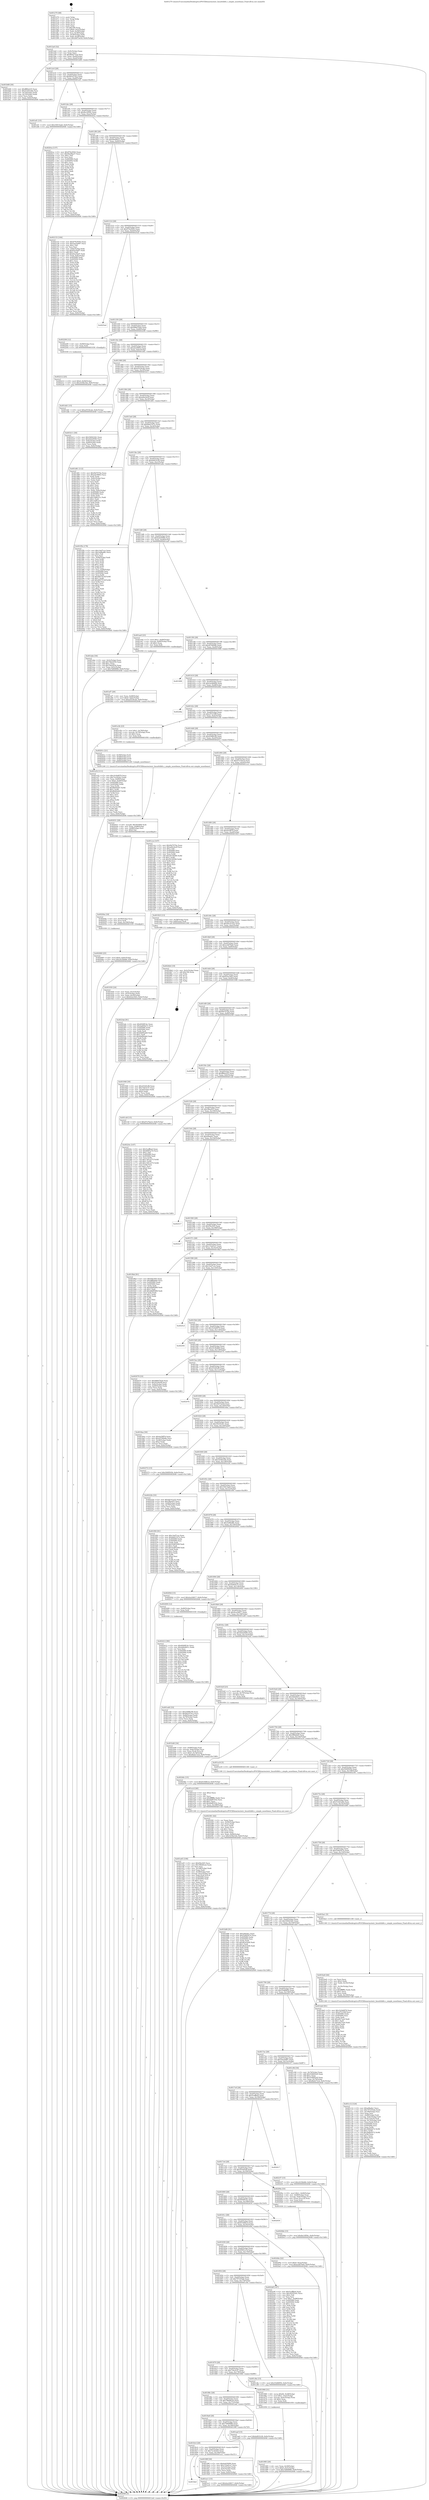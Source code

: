 digraph "0x401270" {
  label = "0x401270 (/mnt/c/Users/mathe/Desktop/tcc/POCII/binaries/extr_linuxfslibfs.c_simple_nosetlease_Final-ollvm.out::main(0))"
  labelloc = "t"
  node[shape=record]

  Entry [label="",width=0.3,height=0.3,shape=circle,fillcolor=black,style=filled]
  "0x4012a0" [label="{
     0x4012a0 [32]\l
     | [instrs]\l
     &nbsp;&nbsp;0x4012a0 \<+6\>: mov -0x9c(%rbp),%eax\l
     &nbsp;&nbsp;0x4012a6 \<+2\>: mov %eax,%ecx\l
     &nbsp;&nbsp;0x4012a8 \<+6\>: sub $0x8bd272cb,%ecx\l
     &nbsp;&nbsp;0x4012ae \<+6\>: mov %eax,-0xa0(%rbp)\l
     &nbsp;&nbsp;0x4012b4 \<+6\>: mov %ecx,-0xa4(%rbp)\l
     &nbsp;&nbsp;0x4012ba \<+6\>: je 0000000000401b68 \<main+0x8f8\>\l
  }"]
  "0x401b68" [label="{
     0x401b68 [30]\l
     | [instrs]\l
     &nbsp;&nbsp;0x401b68 \<+5\>: mov $0xff80e225,%eax\l
     &nbsp;&nbsp;0x401b6d \<+5\>: mov $0x510d1abb,%ecx\l
     &nbsp;&nbsp;0x401b72 \<+3\>: mov -0x74(%rbp),%edx\l
     &nbsp;&nbsp;0x401b75 \<+3\>: cmp -0x70(%rbp),%edx\l
     &nbsp;&nbsp;0x401b78 \<+3\>: cmovl %ecx,%eax\l
     &nbsp;&nbsp;0x401b7b \<+6\>: mov %eax,-0x9c(%rbp)\l
     &nbsp;&nbsp;0x401b81 \<+5\>: jmp 0000000000402646 \<main+0x13d6\>\l
  }"]
  "0x4012c0" [label="{
     0x4012c0 [28]\l
     | [instrs]\l
     &nbsp;&nbsp;0x4012c0 \<+5\>: jmp 00000000004012c5 \<main+0x55\>\l
     &nbsp;&nbsp;0x4012c5 \<+6\>: mov -0xa0(%rbp),%eax\l
     &nbsp;&nbsp;0x4012cb \<+5\>: sub $0x8d1674c2,%eax\l
     &nbsp;&nbsp;0x4012d0 \<+6\>: mov %eax,-0xa8(%rbp)\l
     &nbsp;&nbsp;0x4012d6 \<+6\>: je 0000000000401ef1 \<main+0xc81\>\l
  }"]
  Exit [label="",width=0.3,height=0.3,shape=circle,fillcolor=black,style=filled,peripheries=2]
  "0x401ef1" [label="{
     0x401ef1 [15]\l
     | [instrs]\l
     &nbsp;&nbsp;0x401ef1 \<+10\>: movl $0x33815aa6,-0x9c(%rbp)\l
     &nbsp;&nbsp;0x401efb \<+5\>: jmp 0000000000402646 \<main+0x13d6\>\l
  }"]
  "0x4012dc" [label="{
     0x4012dc [28]\l
     | [instrs]\l
     &nbsp;&nbsp;0x4012dc \<+5\>: jmp 00000000004012e1 \<main+0x71\>\l
     &nbsp;&nbsp;0x4012e1 \<+6\>: mov -0xa0(%rbp),%eax\l
     &nbsp;&nbsp;0x4012e7 \<+5\>: sub $0x8e10f56c,%eax\l
     &nbsp;&nbsp;0x4012ec \<+6\>: mov %eax,-0xac(%rbp)\l
     &nbsp;&nbsp;0x4012f2 \<+6\>: je 00000000004020ca \<main+0xe5a\>\l
  }"]
  "0x402412" [label="{
     0x402412 [90]\l
     | [instrs]\l
     &nbsp;&nbsp;0x402412 \<+5\>: mov $0x6049f1dc,%ecx\l
     &nbsp;&nbsp;0x402417 \<+5\>: mov $0x4db4841c,%edx\l
     &nbsp;&nbsp;0x40241c \<+2\>: xor %esi,%esi\l
     &nbsp;&nbsp;0x40241e \<+8\>: mov 0x405060,%r8d\l
     &nbsp;&nbsp;0x402426 \<+8\>: mov 0x405064,%r9d\l
     &nbsp;&nbsp;0x40242e \<+3\>: sub $0x1,%esi\l
     &nbsp;&nbsp;0x402431 \<+3\>: mov %r8d,%r10d\l
     &nbsp;&nbsp;0x402434 \<+3\>: add %esi,%r10d\l
     &nbsp;&nbsp;0x402437 \<+4\>: imul %r10d,%r8d\l
     &nbsp;&nbsp;0x40243b \<+4\>: and $0x1,%r8d\l
     &nbsp;&nbsp;0x40243f \<+4\>: cmp $0x0,%r8d\l
     &nbsp;&nbsp;0x402443 \<+4\>: sete %r11b\l
     &nbsp;&nbsp;0x402447 \<+4\>: cmp $0xa,%r9d\l
     &nbsp;&nbsp;0x40244b \<+3\>: setl %bl\l
     &nbsp;&nbsp;0x40244e \<+3\>: mov %r11b,%r14b\l
     &nbsp;&nbsp;0x402451 \<+3\>: and %bl,%r14b\l
     &nbsp;&nbsp;0x402454 \<+3\>: xor %bl,%r11b\l
     &nbsp;&nbsp;0x402457 \<+3\>: or %r11b,%r14b\l
     &nbsp;&nbsp;0x40245a \<+4\>: test $0x1,%r14b\l
     &nbsp;&nbsp;0x40245e \<+3\>: cmovne %edx,%ecx\l
     &nbsp;&nbsp;0x402461 \<+6\>: mov %ecx,-0x9c(%rbp)\l
     &nbsp;&nbsp;0x402467 \<+5\>: jmp 0000000000402646 \<main+0x13d6\>\l
  }"]
  "0x4020ca" [label="{
     0x4020ca [137]\l
     | [instrs]\l
     &nbsp;&nbsp;0x4020ca \<+5\>: mov $0x976c6563,%eax\l
     &nbsp;&nbsp;0x4020cf \<+5\>: mov $0x94e96a37,%ecx\l
     &nbsp;&nbsp;0x4020d4 \<+2\>: mov $0x1,%dl\l
     &nbsp;&nbsp;0x4020d6 \<+2\>: xor %esi,%esi\l
     &nbsp;&nbsp;0x4020d8 \<+7\>: mov 0x405060,%edi\l
     &nbsp;&nbsp;0x4020df \<+8\>: mov 0x405064,%r8d\l
     &nbsp;&nbsp;0x4020e7 \<+3\>: sub $0x1,%esi\l
     &nbsp;&nbsp;0x4020ea \<+3\>: mov %edi,%r9d\l
     &nbsp;&nbsp;0x4020ed \<+3\>: add %esi,%r9d\l
     &nbsp;&nbsp;0x4020f0 \<+4\>: imul %r9d,%edi\l
     &nbsp;&nbsp;0x4020f4 \<+3\>: and $0x1,%edi\l
     &nbsp;&nbsp;0x4020f7 \<+3\>: cmp $0x0,%edi\l
     &nbsp;&nbsp;0x4020fa \<+4\>: sete %r10b\l
     &nbsp;&nbsp;0x4020fe \<+4\>: cmp $0xa,%r8d\l
     &nbsp;&nbsp;0x402102 \<+4\>: setl %r11b\l
     &nbsp;&nbsp;0x402106 \<+3\>: mov %r10b,%bl\l
     &nbsp;&nbsp;0x402109 \<+3\>: xor $0xff,%bl\l
     &nbsp;&nbsp;0x40210c \<+3\>: mov %r11b,%r14b\l
     &nbsp;&nbsp;0x40210f \<+4\>: xor $0xff,%r14b\l
     &nbsp;&nbsp;0x402113 \<+3\>: xor $0x0,%dl\l
     &nbsp;&nbsp;0x402116 \<+3\>: mov %bl,%r15b\l
     &nbsp;&nbsp;0x402119 \<+4\>: and $0x0,%r15b\l
     &nbsp;&nbsp;0x40211d \<+3\>: and %dl,%r10b\l
     &nbsp;&nbsp;0x402120 \<+3\>: mov %r14b,%r12b\l
     &nbsp;&nbsp;0x402123 \<+4\>: and $0x0,%r12b\l
     &nbsp;&nbsp;0x402127 \<+3\>: and %dl,%r11b\l
     &nbsp;&nbsp;0x40212a \<+3\>: or %r10b,%r15b\l
     &nbsp;&nbsp;0x40212d \<+3\>: or %r11b,%r12b\l
     &nbsp;&nbsp;0x402130 \<+3\>: xor %r12b,%r15b\l
     &nbsp;&nbsp;0x402133 \<+3\>: or %r14b,%bl\l
     &nbsp;&nbsp;0x402136 \<+3\>: xor $0xff,%bl\l
     &nbsp;&nbsp;0x402139 \<+3\>: or $0x0,%dl\l
     &nbsp;&nbsp;0x40213c \<+2\>: and %dl,%bl\l
     &nbsp;&nbsp;0x40213e \<+3\>: or %bl,%r15b\l
     &nbsp;&nbsp;0x402141 \<+4\>: test $0x1,%r15b\l
     &nbsp;&nbsp;0x402145 \<+3\>: cmovne %ecx,%eax\l
     &nbsp;&nbsp;0x402148 \<+6\>: mov %eax,-0x9c(%rbp)\l
     &nbsp;&nbsp;0x40214e \<+5\>: jmp 0000000000402646 \<main+0x13d6\>\l
  }"]
  "0x4012f8" [label="{
     0x4012f8 [28]\l
     | [instrs]\l
     &nbsp;&nbsp;0x4012f8 \<+5\>: jmp 00000000004012fd \<main+0x8d\>\l
     &nbsp;&nbsp;0x4012fd \<+6\>: mov -0xa0(%rbp),%eax\l
     &nbsp;&nbsp;0x401303 \<+5\>: sub $0x94e96a37,%eax\l
     &nbsp;&nbsp;0x401308 \<+6\>: mov %eax,-0xb0(%rbp)\l
     &nbsp;&nbsp;0x40130e \<+6\>: je 0000000000402153 \<main+0xee3\>\l
  }"]
  "0x402212" [label="{
     0x402212 [25]\l
     | [instrs]\l
     &nbsp;&nbsp;0x402212 \<+10\>: movl $0x0,-0x94(%rbp)\l
     &nbsp;&nbsp;0x40221c \<+10\>: movl $0x3258e32b,-0x9c(%rbp)\l
     &nbsp;&nbsp;0x402226 \<+5\>: jmp 0000000000402646 \<main+0x13d6\>\l
  }"]
  "0x402153" [label="{
     0x402153 [164]\l
     | [instrs]\l
     &nbsp;&nbsp;0x402153 \<+5\>: mov $0x976c6563,%eax\l
     &nbsp;&nbsp;0x402158 \<+5\>: mov $0x5aa3a997,%ecx\l
     &nbsp;&nbsp;0x40215d \<+2\>: mov $0x1,%dl\l
     &nbsp;&nbsp;0x40215f \<+2\>: xor %esi,%esi\l
     &nbsp;&nbsp;0x402161 \<+6\>: mov -0x8c(%rbp),%edi\l
     &nbsp;&nbsp;0x402167 \<+6\>: sub $0x83a34af7,%edi\l
     &nbsp;&nbsp;0x40216d \<+3\>: add $0x1,%edi\l
     &nbsp;&nbsp;0x402170 \<+6\>: add $0x83a34af7,%edi\l
     &nbsp;&nbsp;0x402176 \<+6\>: mov %edi,-0x8c(%rbp)\l
     &nbsp;&nbsp;0x40217c \<+7\>: mov 0x405060,%edi\l
     &nbsp;&nbsp;0x402183 \<+8\>: mov 0x405064,%r8d\l
     &nbsp;&nbsp;0x40218b \<+3\>: sub $0x1,%esi\l
     &nbsp;&nbsp;0x40218e \<+3\>: mov %edi,%r9d\l
     &nbsp;&nbsp;0x402191 \<+3\>: add %esi,%r9d\l
     &nbsp;&nbsp;0x402194 \<+4\>: imul %r9d,%edi\l
     &nbsp;&nbsp;0x402198 \<+3\>: and $0x1,%edi\l
     &nbsp;&nbsp;0x40219b \<+3\>: cmp $0x0,%edi\l
     &nbsp;&nbsp;0x40219e \<+4\>: sete %r10b\l
     &nbsp;&nbsp;0x4021a2 \<+4\>: cmp $0xa,%r8d\l
     &nbsp;&nbsp;0x4021a6 \<+4\>: setl %r11b\l
     &nbsp;&nbsp;0x4021aa \<+3\>: mov %r10b,%bl\l
     &nbsp;&nbsp;0x4021ad \<+3\>: xor $0xff,%bl\l
     &nbsp;&nbsp;0x4021b0 \<+3\>: mov %r11b,%r14b\l
     &nbsp;&nbsp;0x4021b3 \<+4\>: xor $0xff,%r14b\l
     &nbsp;&nbsp;0x4021b7 \<+3\>: xor $0x1,%dl\l
     &nbsp;&nbsp;0x4021ba \<+3\>: mov %bl,%r15b\l
     &nbsp;&nbsp;0x4021bd \<+4\>: and $0xff,%r15b\l
     &nbsp;&nbsp;0x4021c1 \<+3\>: and %dl,%r10b\l
     &nbsp;&nbsp;0x4021c4 \<+3\>: mov %r14b,%r12b\l
     &nbsp;&nbsp;0x4021c7 \<+4\>: and $0xff,%r12b\l
     &nbsp;&nbsp;0x4021cb \<+3\>: and %dl,%r11b\l
     &nbsp;&nbsp;0x4021ce \<+3\>: or %r10b,%r15b\l
     &nbsp;&nbsp;0x4021d1 \<+3\>: or %r11b,%r12b\l
     &nbsp;&nbsp;0x4021d4 \<+3\>: xor %r12b,%r15b\l
     &nbsp;&nbsp;0x4021d7 \<+3\>: or %r14b,%bl\l
     &nbsp;&nbsp;0x4021da \<+3\>: xor $0xff,%bl\l
     &nbsp;&nbsp;0x4021dd \<+3\>: or $0x1,%dl\l
     &nbsp;&nbsp;0x4021e0 \<+2\>: and %dl,%bl\l
     &nbsp;&nbsp;0x4021e2 \<+3\>: or %bl,%r15b\l
     &nbsp;&nbsp;0x4021e5 \<+4\>: test $0x1,%r15b\l
     &nbsp;&nbsp;0x4021e9 \<+3\>: cmovne %ecx,%eax\l
     &nbsp;&nbsp;0x4021ec \<+6\>: mov %eax,-0x9c(%rbp)\l
     &nbsp;&nbsp;0x4021f2 \<+5\>: jmp 0000000000402646 \<main+0x13d6\>\l
  }"]
  "0x401314" [label="{
     0x401314 [28]\l
     | [instrs]\l
     &nbsp;&nbsp;0x401314 \<+5\>: jmp 0000000000401319 \<main+0xa9\>\l
     &nbsp;&nbsp;0x401319 \<+6\>: mov -0xa0(%rbp),%eax\l
     &nbsp;&nbsp;0x40131f \<+5\>: sub $0x976c6563,%eax\l
     &nbsp;&nbsp;0x401324 \<+6\>: mov %eax,-0xb4(%rbp)\l
     &nbsp;&nbsp;0x40132a \<+6\>: je 00000000004025ed \<main+0x137d\>\l
  }"]
  "0x4020bb" [label="{
     0x4020bb [15]\l
     | [instrs]\l
     &nbsp;&nbsp;0x4020bb \<+10\>: movl $0x8e10f56c,-0x9c(%rbp)\l
     &nbsp;&nbsp;0x4020c5 \<+5\>: jmp 0000000000402646 \<main+0x13d6\>\l
  }"]
  "0x4025ed" [label="{
     0x4025ed\l
  }", style=dashed]
  "0x401330" [label="{
     0x401330 [28]\l
     | [instrs]\l
     &nbsp;&nbsp;0x401330 \<+5\>: jmp 0000000000401335 \<main+0xc5\>\l
     &nbsp;&nbsp;0x401335 \<+6\>: mov -0xa0(%rbp),%eax\l
     &nbsp;&nbsp;0x40133b \<+5\>: sub $0x99847ba9,%eax\l
     &nbsp;&nbsp;0x401340 \<+6\>: mov %eax,-0xb8(%rbp)\l
     &nbsp;&nbsp;0x401346 \<+6\>: je 0000000000402206 \<main+0xf96\>\l
  }"]
  "0x402060" [label="{
     0x402060 [25]\l
     | [instrs]\l
     &nbsp;&nbsp;0x402060 \<+10\>: movl $0x0,-0x8c(%rbp)\l
     &nbsp;&nbsp;0x40206a \<+10\>: movl $0x241fbdb8,-0x9c(%rbp)\l
     &nbsp;&nbsp;0x402074 \<+5\>: jmp 0000000000402646 \<main+0x13d6\>\l
  }"]
  "0x402206" [label="{
     0x402206 [12]\l
     | [instrs]\l
     &nbsp;&nbsp;0x402206 \<+4\>: mov -0x68(%rbp),%rax\l
     &nbsp;&nbsp;0x40220a \<+3\>: mov %rax,%rdi\l
     &nbsp;&nbsp;0x40220d \<+5\>: call 0000000000401030 \<free@plt\>\l
     | [calls]\l
     &nbsp;&nbsp;0x401030 \{1\} (unknown)\l
  }"]
  "0x40134c" [label="{
     0x40134c [28]\l
     | [instrs]\l
     &nbsp;&nbsp;0x40134c \<+5\>: jmp 0000000000401351 \<main+0xe1\>\l
     &nbsp;&nbsp;0x401351 \<+6\>: mov -0xa0(%rbp),%eax\l
     &nbsp;&nbsp;0x401357 \<+5\>: sub $0xa4c09f43,%eax\l
     &nbsp;&nbsp;0x40135c \<+6\>: mov %eax,-0xbc(%rbp)\l
     &nbsp;&nbsp;0x401362 \<+6\>: je 0000000000401dd1 \<main+0xb61\>\l
  }"]
  "0x40204e" [label="{
     0x40204e [18]\l
     | [instrs]\l
     &nbsp;&nbsp;0x40204e \<+4\>: mov -0x58(%rbp),%rcx\l
     &nbsp;&nbsp;0x402052 \<+3\>: mov %rcx,%rdi\l
     &nbsp;&nbsp;0x402055 \<+6\>: mov %eax,-0x194(%rbp)\l
     &nbsp;&nbsp;0x40205b \<+5\>: call 0000000000401030 \<free@plt\>\l
     | [calls]\l
     &nbsp;&nbsp;0x401030 \{1\} (unknown)\l
  }"]
  "0x401dd1" [label="{
     0x401dd1 [15]\l
     | [instrs]\l
     &nbsp;&nbsp;0x401dd1 \<+10\>: movl $0xa5534cab,-0x9c(%rbp)\l
     &nbsp;&nbsp;0x401ddb \<+5\>: jmp 0000000000402646 \<main+0x13d6\>\l
  }"]
  "0x401368" [label="{
     0x401368 [28]\l
     | [instrs]\l
     &nbsp;&nbsp;0x401368 \<+5\>: jmp 000000000040136d \<main+0xfd\>\l
     &nbsp;&nbsp;0x40136d \<+6\>: mov -0xa0(%rbp),%eax\l
     &nbsp;&nbsp;0x401373 \<+5\>: sub $0xa5534cab,%eax\l
     &nbsp;&nbsp;0x401378 \<+6\>: mov %eax,-0xc0(%rbp)\l
     &nbsp;&nbsp;0x40137e \<+6\>: je 0000000000401b11 \<main+0x8a1\>\l
  }"]
  "0x402031" [label="{
     0x402031 [29]\l
     | [instrs]\l
     &nbsp;&nbsp;0x402031 \<+10\>: movabs $0x4030b6,%rdi\l
     &nbsp;&nbsp;0x40203b \<+6\>: mov %eax,-0x88(%rbp)\l
     &nbsp;&nbsp;0x402041 \<+6\>: mov -0x88(%rbp),%esi\l
     &nbsp;&nbsp;0x402047 \<+2\>: mov $0x0,%al\l
     &nbsp;&nbsp;0x402049 \<+5\>: call 0000000000401040 \<printf@plt\>\l
     | [calls]\l
     &nbsp;&nbsp;0x401040 \{1\} (unknown)\l
  }"]
  "0x401b11" [label="{
     0x401b11 [30]\l
     | [instrs]\l
     &nbsp;&nbsp;0x401b11 \<+5\>: mov $0x549423d1,%eax\l
     &nbsp;&nbsp;0x401b16 \<+5\>: mov $0x4d3e9385,%ecx\l
     &nbsp;&nbsp;0x401b1b \<+3\>: mov -0x6c(%rbp),%edx\l
     &nbsp;&nbsp;0x401b1e \<+3\>: cmp -0x60(%rbp),%edx\l
     &nbsp;&nbsp;0x401b21 \<+3\>: cmovl %ecx,%eax\l
     &nbsp;&nbsp;0x401b24 \<+6\>: mov %eax,-0x9c(%rbp)\l
     &nbsp;&nbsp;0x401b2a \<+5\>: jmp 0000000000402646 \<main+0x13d6\>\l
  }"]
  "0x401384" [label="{
     0x401384 [28]\l
     | [instrs]\l
     &nbsp;&nbsp;0x401384 \<+5\>: jmp 0000000000401389 \<main+0x119\>\l
     &nbsp;&nbsp;0x401389 \<+6\>: mov -0xa0(%rbp),%eax\l
     &nbsp;&nbsp;0x40138f \<+5\>: sub $0xad4c0e2f,%eax\l
     &nbsp;&nbsp;0x401394 \<+6\>: mov %eax,-0xc4(%rbp)\l
     &nbsp;&nbsp;0x40139a \<+6\>: je 0000000000401d61 \<main+0xaf1\>\l
  }"]
  "0x4018e0" [label="{
     0x4018e0\l
  }", style=dashed]
  "0x401d61" [label="{
     0x401d61 [112]\l
     | [instrs]\l
     &nbsp;&nbsp;0x401d61 \<+5\>: mov $0xf4d7070e,%eax\l
     &nbsp;&nbsp;0x401d66 \<+5\>: mov $0xa4c09f43,%ecx\l
     &nbsp;&nbsp;0x401d6b \<+2\>: xor %edx,%edx\l
     &nbsp;&nbsp;0x401d6d \<+3\>: mov -0x6c(%rbp),%esi\l
     &nbsp;&nbsp;0x401d70 \<+2\>: mov %edx,%edi\l
     &nbsp;&nbsp;0x401d72 \<+2\>: sub %esi,%edi\l
     &nbsp;&nbsp;0x401d74 \<+2\>: mov %edx,%esi\l
     &nbsp;&nbsp;0x401d76 \<+3\>: sub $0x1,%esi\l
     &nbsp;&nbsp;0x401d79 \<+2\>: add %esi,%edi\l
     &nbsp;&nbsp;0x401d7b \<+2\>: sub %edi,%edx\l
     &nbsp;&nbsp;0x401d7d \<+3\>: mov %edx,-0x6c(%rbp)\l
     &nbsp;&nbsp;0x401d80 \<+7\>: mov 0x405060,%edx\l
     &nbsp;&nbsp;0x401d87 \<+7\>: mov 0x405064,%esi\l
     &nbsp;&nbsp;0x401d8e \<+2\>: mov %edx,%edi\l
     &nbsp;&nbsp;0x401d90 \<+6\>: add $0x1dd6c21c,%edi\l
     &nbsp;&nbsp;0x401d96 \<+3\>: sub $0x1,%edi\l
     &nbsp;&nbsp;0x401d99 \<+6\>: sub $0x1dd6c21c,%edi\l
     &nbsp;&nbsp;0x401d9f \<+3\>: imul %edi,%edx\l
     &nbsp;&nbsp;0x401da2 \<+3\>: and $0x1,%edx\l
     &nbsp;&nbsp;0x401da5 \<+3\>: cmp $0x0,%edx\l
     &nbsp;&nbsp;0x401da8 \<+4\>: sete %r8b\l
     &nbsp;&nbsp;0x401dac \<+3\>: cmp $0xa,%esi\l
     &nbsp;&nbsp;0x401daf \<+4\>: setl %r9b\l
     &nbsp;&nbsp;0x401db3 \<+3\>: mov %r8b,%r10b\l
     &nbsp;&nbsp;0x401db6 \<+3\>: and %r9b,%r10b\l
     &nbsp;&nbsp;0x401db9 \<+3\>: xor %r9b,%r8b\l
     &nbsp;&nbsp;0x401dbc \<+3\>: or %r8b,%r10b\l
     &nbsp;&nbsp;0x401dbf \<+4\>: test $0x1,%r10b\l
     &nbsp;&nbsp;0x401dc3 \<+3\>: cmovne %ecx,%eax\l
     &nbsp;&nbsp;0x401dc6 \<+6\>: mov %eax,-0x9c(%rbp)\l
     &nbsp;&nbsp;0x401dcc \<+5\>: jmp 0000000000402646 \<main+0x13d6\>\l
  }"]
  "0x4013a0" [label="{
     0x4013a0 [28]\l
     | [instrs]\l
     &nbsp;&nbsp;0x4013a0 \<+5\>: jmp 00000000004013a5 \<main+0x135\>\l
     &nbsp;&nbsp;0x4013a5 \<+6\>: mov -0xa0(%rbp),%eax\l
     &nbsp;&nbsp;0x4013ab \<+5\>: sub $0xb6d1527e,%eax\l
     &nbsp;&nbsp;0x4013b0 \<+6\>: mov %eax,-0xc8(%rbp)\l
     &nbsp;&nbsp;0x4013b6 \<+6\>: je 0000000000401f5b \<main+0xceb\>\l
  }"]
  "0x401ec1" [label="{
     0x401ec1 [15]\l
     | [instrs]\l
     &nbsp;&nbsp;0x401ec1 \<+10\>: movl $0x4ca34817,-0x9c(%rbp)\l
     &nbsp;&nbsp;0x401ecb \<+5\>: jmp 0000000000402646 \<main+0x13d6\>\l
  }"]
  "0x401f5b" [label="{
     0x401f5b [178]\l
     | [instrs]\l
     &nbsp;&nbsp;0x401f5b \<+5\>: mov $0x14ef7cce,%eax\l
     &nbsp;&nbsp;0x401f60 \<+5\>: mov $0x3e86a8fc,%ecx\l
     &nbsp;&nbsp;0x401f65 \<+2\>: mov $0x1,%dl\l
     &nbsp;&nbsp;0x401f67 \<+2\>: xor %esi,%esi\l
     &nbsp;&nbsp;0x401f69 \<+6\>: mov -0x84(%rbp),%edi\l
     &nbsp;&nbsp;0x401f6f \<+3\>: mov %esi,%r8d\l
     &nbsp;&nbsp;0x401f72 \<+3\>: sub %edi,%r8d\l
     &nbsp;&nbsp;0x401f75 \<+2\>: mov %esi,%edi\l
     &nbsp;&nbsp;0x401f77 \<+3\>: sub $0x1,%edi\l
     &nbsp;&nbsp;0x401f7a \<+3\>: add %edi,%r8d\l
     &nbsp;&nbsp;0x401f7d \<+3\>: sub %r8d,%esi\l
     &nbsp;&nbsp;0x401f80 \<+6\>: mov %esi,-0x84(%rbp)\l
     &nbsp;&nbsp;0x401f86 \<+7\>: mov 0x405060,%esi\l
     &nbsp;&nbsp;0x401f8d \<+7\>: mov 0x405064,%edi\l
     &nbsp;&nbsp;0x401f94 \<+3\>: mov %esi,%r8d\l
     &nbsp;&nbsp;0x401f97 \<+7\>: sub $0xd657014f,%r8d\l
     &nbsp;&nbsp;0x401f9e \<+4\>: sub $0x1,%r8d\l
     &nbsp;&nbsp;0x401fa2 \<+7\>: add $0xd657014f,%r8d\l
     &nbsp;&nbsp;0x401fa9 \<+4\>: imul %r8d,%esi\l
     &nbsp;&nbsp;0x401fad \<+3\>: and $0x1,%esi\l
     &nbsp;&nbsp;0x401fb0 \<+3\>: cmp $0x0,%esi\l
     &nbsp;&nbsp;0x401fb3 \<+4\>: sete %r9b\l
     &nbsp;&nbsp;0x401fb7 \<+3\>: cmp $0xa,%edi\l
     &nbsp;&nbsp;0x401fba \<+4\>: setl %r10b\l
     &nbsp;&nbsp;0x401fbe \<+3\>: mov %r9b,%r11b\l
     &nbsp;&nbsp;0x401fc1 \<+4\>: xor $0xff,%r11b\l
     &nbsp;&nbsp;0x401fc5 \<+3\>: mov %r10b,%bl\l
     &nbsp;&nbsp;0x401fc8 \<+3\>: xor $0xff,%bl\l
     &nbsp;&nbsp;0x401fcb \<+3\>: xor $0x0,%dl\l
     &nbsp;&nbsp;0x401fce \<+3\>: mov %r11b,%r14b\l
     &nbsp;&nbsp;0x401fd1 \<+4\>: and $0x0,%r14b\l
     &nbsp;&nbsp;0x401fd5 \<+3\>: and %dl,%r9b\l
     &nbsp;&nbsp;0x401fd8 \<+3\>: mov %bl,%r15b\l
     &nbsp;&nbsp;0x401fdb \<+4\>: and $0x0,%r15b\l
     &nbsp;&nbsp;0x401fdf \<+3\>: and %dl,%r10b\l
     &nbsp;&nbsp;0x401fe2 \<+3\>: or %r9b,%r14b\l
     &nbsp;&nbsp;0x401fe5 \<+3\>: or %r10b,%r15b\l
     &nbsp;&nbsp;0x401fe8 \<+3\>: xor %r15b,%r14b\l
     &nbsp;&nbsp;0x401feb \<+3\>: or %bl,%r11b\l
     &nbsp;&nbsp;0x401fee \<+4\>: xor $0xff,%r11b\l
     &nbsp;&nbsp;0x401ff2 \<+3\>: or $0x0,%dl\l
     &nbsp;&nbsp;0x401ff5 \<+3\>: and %dl,%r11b\l
     &nbsp;&nbsp;0x401ff8 \<+3\>: or %r11b,%r14b\l
     &nbsp;&nbsp;0x401ffb \<+4\>: test $0x1,%r14b\l
     &nbsp;&nbsp;0x401fff \<+3\>: cmovne %ecx,%eax\l
     &nbsp;&nbsp;0x402002 \<+6\>: mov %eax,-0x9c(%rbp)\l
     &nbsp;&nbsp;0x402008 \<+5\>: jmp 0000000000402646 \<main+0x13d6\>\l
  }"]
  "0x4013bc" [label="{
     0x4013bc [28]\l
     | [instrs]\l
     &nbsp;&nbsp;0x4013bc \<+5\>: jmp 00000000004013c1 \<main+0x151\>\l
     &nbsp;&nbsp;0x4013c1 \<+6\>: mov -0xa0(%rbp),%eax\l
     &nbsp;&nbsp;0x4013c7 \<+5\>: sub $0xbd91fc28,%eax\l
     &nbsp;&nbsp;0x4013cc \<+6\>: mov %eax,-0xcc(%rbp)\l
     &nbsp;&nbsp;0x4013d2 \<+6\>: je 0000000000401abe \<main+0x84e\>\l
  }"]
  "0x401e52" [label="{
     0x401e52 [111]\l
     | [instrs]\l
     &nbsp;&nbsp;0x401e52 \<+5\>: mov $0x1b34d979,%ecx\l
     &nbsp;&nbsp;0x401e57 \<+5\>: mov $0x7ec2b2b3,%edx\l
     &nbsp;&nbsp;0x401e5c \<+4\>: mov %rax,-0x80(%rbp)\l
     &nbsp;&nbsp;0x401e60 \<+10\>: movl $0x0,-0x84(%rbp)\l
     &nbsp;&nbsp;0x401e6a \<+7\>: mov 0x405060,%esi\l
     &nbsp;&nbsp;0x401e71 \<+8\>: mov 0x405064,%r8d\l
     &nbsp;&nbsp;0x401e79 \<+3\>: mov %esi,%r9d\l
     &nbsp;&nbsp;0x401e7c \<+7\>: sub $0xf6404d47,%r9d\l
     &nbsp;&nbsp;0x401e83 \<+4\>: sub $0x1,%r9d\l
     &nbsp;&nbsp;0x401e87 \<+7\>: add $0xf6404d47,%r9d\l
     &nbsp;&nbsp;0x401e8e \<+4\>: imul %r9d,%esi\l
     &nbsp;&nbsp;0x401e92 \<+3\>: and $0x1,%esi\l
     &nbsp;&nbsp;0x401e95 \<+3\>: cmp $0x0,%esi\l
     &nbsp;&nbsp;0x401e98 \<+4\>: sete %r10b\l
     &nbsp;&nbsp;0x401e9c \<+4\>: cmp $0xa,%r8d\l
     &nbsp;&nbsp;0x401ea0 \<+4\>: setl %r11b\l
     &nbsp;&nbsp;0x401ea4 \<+3\>: mov %r10b,%bl\l
     &nbsp;&nbsp;0x401ea7 \<+3\>: and %r11b,%bl\l
     &nbsp;&nbsp;0x401eaa \<+3\>: xor %r11b,%r10b\l
     &nbsp;&nbsp;0x401ead \<+3\>: or %r10b,%bl\l
     &nbsp;&nbsp;0x401eb0 \<+3\>: test $0x1,%bl\l
     &nbsp;&nbsp;0x401eb3 \<+3\>: cmovne %edx,%ecx\l
     &nbsp;&nbsp;0x401eb6 \<+6\>: mov %ecx,-0x9c(%rbp)\l
     &nbsp;&nbsp;0x401ebc \<+5\>: jmp 0000000000402646 \<main+0x13d6\>\l
  }"]
  "0x401abe" [label="{
     0x401abe [34]\l
     | [instrs]\l
     &nbsp;&nbsp;0x401abe \<+3\>: mov -0x5c(%rbp),%eax\l
     &nbsp;&nbsp;0x401ac1 \<+5\>: add $0x7fded254,%eax\l
     &nbsp;&nbsp;0x401ac6 \<+3\>: add $0x1,%eax\l
     &nbsp;&nbsp;0x401ac9 \<+5\>: sub $0x7fded254,%eax\l
     &nbsp;&nbsp;0x401ace \<+3\>: mov %eax,-0x5c(%rbp)\l
     &nbsp;&nbsp;0x401ad1 \<+10\>: movl $0x7b806f89,-0x9c(%rbp)\l
     &nbsp;&nbsp;0x401adb \<+5\>: jmp 0000000000402646 \<main+0x13d6\>\l
  }"]
  "0x4013d8" [label="{
     0x4013d8 [28]\l
     | [instrs]\l
     &nbsp;&nbsp;0x4013d8 \<+5\>: jmp 00000000004013dd \<main+0x16d\>\l
     &nbsp;&nbsp;0x4013dd \<+6\>: mov -0xa0(%rbp),%eax\l
     &nbsp;&nbsp;0x4013e3 \<+5\>: sub $0xbeb500f4,%eax\l
     &nbsp;&nbsp;0x4013e8 \<+6\>: mov %eax,-0xd0(%rbp)\l
     &nbsp;&nbsp;0x4013ee \<+6\>: je 0000000000401ae0 \<main+0x870\>\l
  }"]
  "0x401c12" [label="{
     0x401c12 [124]\l
     | [instrs]\l
     &nbsp;&nbsp;0x401c12 \<+5\>: mov $0xa0bafa1,%ecx\l
     &nbsp;&nbsp;0x401c17 \<+5\>: mov $0x707255ab,%edx\l
     &nbsp;&nbsp;0x401c1c \<+6\>: mov -0x190(%rbp),%esi\l
     &nbsp;&nbsp;0x401c22 \<+3\>: imul %eax,%esi\l
     &nbsp;&nbsp;0x401c25 \<+4\>: mov -0x68(%rbp),%rdi\l
     &nbsp;&nbsp;0x401c29 \<+4\>: movslq -0x6c(%rbp),%r8\l
     &nbsp;&nbsp;0x401c2d \<+4\>: mov (%rdi,%r8,8),%rdi\l
     &nbsp;&nbsp;0x401c31 \<+4\>: movslq -0x74(%rbp),%r8\l
     &nbsp;&nbsp;0x401c35 \<+4\>: mov %esi,(%rdi,%r8,4)\l
     &nbsp;&nbsp;0x401c39 \<+7\>: mov 0x405060,%eax\l
     &nbsp;&nbsp;0x401c40 \<+7\>: mov 0x405064,%esi\l
     &nbsp;&nbsp;0x401c47 \<+3\>: mov %eax,%r9d\l
     &nbsp;&nbsp;0x401c4a \<+7\>: add $0x36db2b72,%r9d\l
     &nbsp;&nbsp;0x401c51 \<+4\>: sub $0x1,%r9d\l
     &nbsp;&nbsp;0x401c55 \<+7\>: sub $0x36db2b72,%r9d\l
     &nbsp;&nbsp;0x401c5c \<+4\>: imul %r9d,%eax\l
     &nbsp;&nbsp;0x401c60 \<+3\>: and $0x1,%eax\l
     &nbsp;&nbsp;0x401c63 \<+3\>: cmp $0x0,%eax\l
     &nbsp;&nbsp;0x401c66 \<+4\>: sete %r10b\l
     &nbsp;&nbsp;0x401c6a \<+3\>: cmp $0xa,%esi\l
     &nbsp;&nbsp;0x401c6d \<+4\>: setl %r11b\l
     &nbsp;&nbsp;0x401c71 \<+3\>: mov %r10b,%bl\l
     &nbsp;&nbsp;0x401c74 \<+3\>: and %r11b,%bl\l
     &nbsp;&nbsp;0x401c77 \<+3\>: xor %r11b,%r10b\l
     &nbsp;&nbsp;0x401c7a \<+3\>: or %r10b,%bl\l
     &nbsp;&nbsp;0x401c7d \<+3\>: test $0x1,%bl\l
     &nbsp;&nbsp;0x401c80 \<+3\>: cmovne %edx,%ecx\l
     &nbsp;&nbsp;0x401c83 \<+6\>: mov %ecx,-0x9c(%rbp)\l
     &nbsp;&nbsp;0x401c89 \<+5\>: jmp 0000000000402646 \<main+0x13d6\>\l
  }"]
  "0x401ae0" [label="{
     0x401ae0 [23]\l
     | [instrs]\l
     &nbsp;&nbsp;0x401ae0 \<+7\>: movl $0x1,-0x60(%rbp)\l
     &nbsp;&nbsp;0x401ae7 \<+4\>: movslq -0x60(%rbp),%rax\l
     &nbsp;&nbsp;0x401aeb \<+4\>: shl $0x3,%rax\l
     &nbsp;&nbsp;0x401aef \<+3\>: mov %rax,%rdi\l
     &nbsp;&nbsp;0x401af2 \<+5\>: call 0000000000401050 \<malloc@plt\>\l
     | [calls]\l
     &nbsp;&nbsp;0x401050 \{1\} (unknown)\l
  }"]
  "0x4013f4" [label="{
     0x4013f4 [28]\l
     | [instrs]\l
     &nbsp;&nbsp;0x4013f4 \<+5\>: jmp 00000000004013f9 \<main+0x189\>\l
     &nbsp;&nbsp;0x4013f9 \<+6\>: mov -0xa0(%rbp),%eax\l
     &nbsp;&nbsp;0x4013ff \<+5\>: sub $0xc679094b,%eax\l
     &nbsp;&nbsp;0x401404 \<+6\>: mov %eax,-0xd4(%rbp)\l
     &nbsp;&nbsp;0x40140a \<+6\>: je 0000000000401908 \<main+0x698\>\l
  }"]
  "0x401be6" [label="{
     0x401be6 [44]\l
     | [instrs]\l
     &nbsp;&nbsp;0x401be6 \<+2\>: xor %ecx,%ecx\l
     &nbsp;&nbsp;0x401be8 \<+5\>: mov $0x2,%edx\l
     &nbsp;&nbsp;0x401bed \<+6\>: mov %edx,-0x18c(%rbp)\l
     &nbsp;&nbsp;0x401bf3 \<+1\>: cltd\l
     &nbsp;&nbsp;0x401bf4 \<+6\>: mov -0x18c(%rbp),%esi\l
     &nbsp;&nbsp;0x401bfa \<+2\>: idiv %esi\l
     &nbsp;&nbsp;0x401bfc \<+6\>: imul $0xfffffffe,%edx,%edx\l
     &nbsp;&nbsp;0x401c02 \<+3\>: sub $0x1,%ecx\l
     &nbsp;&nbsp;0x401c05 \<+2\>: sub %ecx,%edx\l
     &nbsp;&nbsp;0x401c07 \<+6\>: mov %edx,-0x190(%rbp)\l
     &nbsp;&nbsp;0x401c0d \<+5\>: call 0000000000401160 \<next_i\>\l
     | [calls]\l
     &nbsp;&nbsp;0x401160 \{1\} (/mnt/c/Users/mathe/Desktop/tcc/POCII/binaries/extr_linuxfslibfs.c_simple_nosetlease_Final-ollvm.out::next_i)\l
  }"]
  "0x401908" [label="{
     0x401908\l
  }", style=dashed]
  "0x401410" [label="{
     0x401410 [28]\l
     | [instrs]\l
     &nbsp;&nbsp;0x401410 \<+5\>: jmp 0000000000401415 \<main+0x1a5\>\l
     &nbsp;&nbsp;0x401415 \<+6\>: mov -0xa0(%rbp),%eax\l
     &nbsp;&nbsp;0x40141b \<+5\>: sub $0xca24b6d4,%eax\l
     &nbsp;&nbsp;0x401420 \<+6\>: mov %eax,-0xd8(%rbp)\l
     &nbsp;&nbsp;0x401426 \<+6\>: je 000000000040248a \<main+0x121a\>\l
  }"]
  "0x401b46" [label="{
     0x401b46 [34]\l
     | [instrs]\l
     &nbsp;&nbsp;0x401b46 \<+4\>: mov -0x68(%rbp),%rdi\l
     &nbsp;&nbsp;0x401b4a \<+4\>: movslq -0x6c(%rbp),%rcx\l
     &nbsp;&nbsp;0x401b4e \<+4\>: mov %rax,(%rdi,%rcx,8)\l
     &nbsp;&nbsp;0x401b52 \<+7\>: movl $0x0,-0x74(%rbp)\l
     &nbsp;&nbsp;0x401b59 \<+10\>: movl $0x8bd272cb,-0x9c(%rbp)\l
     &nbsp;&nbsp;0x401b63 \<+5\>: jmp 0000000000402646 \<main+0x13d6\>\l
  }"]
  "0x40248a" [label="{
     0x40248a\l
  }", style=dashed]
  "0x40142c" [label="{
     0x40142c [28]\l
     | [instrs]\l
     &nbsp;&nbsp;0x40142c \<+5\>: jmp 0000000000401431 \<main+0x1c1\>\l
     &nbsp;&nbsp;0x401431 \<+6\>: mov -0xa0(%rbp),%eax\l
     &nbsp;&nbsp;0x401437 \<+5\>: sub $0xcf72109f,%eax\l
     &nbsp;&nbsp;0x40143c \<+6\>: mov %eax,-0xdc(%rbp)\l
     &nbsp;&nbsp;0x401442 \<+6\>: je 0000000000401e3b \<main+0xbcb\>\l
  }"]
  "0x401af7" [label="{
     0x401af7 [26]\l
     | [instrs]\l
     &nbsp;&nbsp;0x401af7 \<+4\>: mov %rax,-0x68(%rbp)\l
     &nbsp;&nbsp;0x401afb \<+7\>: movl $0x0,-0x6c(%rbp)\l
     &nbsp;&nbsp;0x401b02 \<+10\>: movl $0xa5534cab,-0x9c(%rbp)\l
     &nbsp;&nbsp;0x401b0c \<+5\>: jmp 0000000000402646 \<main+0x13d6\>\l
  }"]
  "0x401e3b" [label="{
     0x401e3b [23]\l
     | [instrs]\l
     &nbsp;&nbsp;0x401e3b \<+7\>: movl $0x1,-0x78(%rbp)\l
     &nbsp;&nbsp;0x401e42 \<+4\>: movslq -0x78(%rbp),%rax\l
     &nbsp;&nbsp;0x401e46 \<+4\>: shl $0x3,%rax\l
     &nbsp;&nbsp;0x401e4a \<+3\>: mov %rax,%rdi\l
     &nbsp;&nbsp;0x401e4d \<+5\>: call 0000000000401050 \<malloc@plt\>\l
     | [calls]\l
     &nbsp;&nbsp;0x401050 \{1\} (unknown)\l
  }"]
  "0x401448" [label="{
     0x401448 [28]\l
     | [instrs]\l
     &nbsp;&nbsp;0x401448 \<+5\>: jmp 000000000040144d \<main+0x1dd\>\l
     &nbsp;&nbsp;0x40144d \<+6\>: mov -0xa0(%rbp),%eax\l
     &nbsp;&nbsp;0x401453 \<+5\>: sub $0xd38f6c08,%eax\l
     &nbsp;&nbsp;0x401458 \<+6\>: mov %eax,-0xe0(%rbp)\l
     &nbsp;&nbsp;0x40145e \<+6\>: je 000000000040201c \<main+0xdac\>\l
  }"]
  "0x401a45" [label="{
     0x401a45 [106]\l
     | [instrs]\l
     &nbsp;&nbsp;0x401a45 \<+5\>: mov $0xf3bc045,%ecx\l
     &nbsp;&nbsp;0x401a4a \<+5\>: mov $0x786d9ced,%edx\l
     &nbsp;&nbsp;0x401a4f \<+2\>: xor %esi,%esi\l
     &nbsp;&nbsp;0x401a51 \<+6\>: mov -0x188(%rbp),%edi\l
     &nbsp;&nbsp;0x401a57 \<+3\>: imul %eax,%edi\l
     &nbsp;&nbsp;0x401a5a \<+4\>: mov -0x58(%rbp),%r8\l
     &nbsp;&nbsp;0x401a5e \<+4\>: movslq -0x5c(%rbp),%r9\l
     &nbsp;&nbsp;0x401a62 \<+4\>: mov %edi,(%r8,%r9,4)\l
     &nbsp;&nbsp;0x401a66 \<+7\>: mov 0x405060,%eax\l
     &nbsp;&nbsp;0x401a6d \<+7\>: mov 0x405064,%edi\l
     &nbsp;&nbsp;0x401a74 \<+3\>: sub $0x1,%esi\l
     &nbsp;&nbsp;0x401a77 \<+3\>: mov %eax,%r10d\l
     &nbsp;&nbsp;0x401a7a \<+3\>: add %esi,%r10d\l
     &nbsp;&nbsp;0x401a7d \<+4\>: imul %r10d,%eax\l
     &nbsp;&nbsp;0x401a81 \<+3\>: and $0x1,%eax\l
     &nbsp;&nbsp;0x401a84 \<+3\>: cmp $0x0,%eax\l
     &nbsp;&nbsp;0x401a87 \<+4\>: sete %r11b\l
     &nbsp;&nbsp;0x401a8b \<+3\>: cmp $0xa,%edi\l
     &nbsp;&nbsp;0x401a8e \<+3\>: setl %bl\l
     &nbsp;&nbsp;0x401a91 \<+3\>: mov %r11b,%r14b\l
     &nbsp;&nbsp;0x401a94 \<+3\>: and %bl,%r14b\l
     &nbsp;&nbsp;0x401a97 \<+3\>: xor %bl,%r11b\l
     &nbsp;&nbsp;0x401a9a \<+3\>: or %r11b,%r14b\l
     &nbsp;&nbsp;0x401a9d \<+4\>: test $0x1,%r14b\l
     &nbsp;&nbsp;0x401aa1 \<+3\>: cmovne %edx,%ecx\l
     &nbsp;&nbsp;0x401aa4 \<+6\>: mov %ecx,-0x9c(%rbp)\l
     &nbsp;&nbsp;0x401aaa \<+5\>: jmp 0000000000402646 \<main+0x13d6\>\l
  }"]
  "0x40201c" [label="{
     0x40201c [21]\l
     | [instrs]\l
     &nbsp;&nbsp;0x40201c \<+4\>: mov -0x58(%rbp),%rdi\l
     &nbsp;&nbsp;0x402020 \<+4\>: mov -0x48(%rbp),%rsi\l
     &nbsp;&nbsp;0x402024 \<+4\>: mov -0x68(%rbp),%rdx\l
     &nbsp;&nbsp;0x402028 \<+4\>: mov -0x80(%rbp),%rcx\l
     &nbsp;&nbsp;0x40202c \<+5\>: call 0000000000401240 \<simple_nosetlease\>\l
     | [calls]\l
     &nbsp;&nbsp;0x401240 \{1\} (/mnt/c/Users/mathe/Desktop/tcc/POCII/binaries/extr_linuxfslibfs.c_simple_nosetlease_Final-ollvm.out::simple_nosetlease)\l
  }"]
  "0x401464" [label="{
     0x401464 [28]\l
     | [instrs]\l
     &nbsp;&nbsp;0x401464 \<+5\>: jmp 0000000000401469 \<main+0x1f9\>\l
     &nbsp;&nbsp;0x401469 \<+6\>: mov -0xa0(%rbp),%eax\l
     &nbsp;&nbsp;0x40146f \<+5\>: sub $0xd7e7bac4,%eax\l
     &nbsp;&nbsp;0x401474 \<+6\>: mov %eax,-0xe4(%rbp)\l
     &nbsp;&nbsp;0x40147a \<+6\>: je 0000000000401cce \<main+0xa5e\>\l
  }"]
  "0x401a1d" [label="{
     0x401a1d [40]\l
     | [instrs]\l
     &nbsp;&nbsp;0x401a1d \<+5\>: mov $0x2,%ecx\l
     &nbsp;&nbsp;0x401a22 \<+1\>: cltd\l
     &nbsp;&nbsp;0x401a23 \<+2\>: idiv %ecx\l
     &nbsp;&nbsp;0x401a25 \<+6\>: imul $0xfffffffe,%edx,%ecx\l
     &nbsp;&nbsp;0x401a2b \<+6\>: sub $0xbb8f1032,%ecx\l
     &nbsp;&nbsp;0x401a31 \<+3\>: add $0x1,%ecx\l
     &nbsp;&nbsp;0x401a34 \<+6\>: add $0xbb8f1032,%ecx\l
     &nbsp;&nbsp;0x401a3a \<+6\>: mov %ecx,-0x188(%rbp)\l
     &nbsp;&nbsp;0x401a40 \<+5\>: call 0000000000401160 \<next_i\>\l
     | [calls]\l
     &nbsp;&nbsp;0x401160 \{1\} (/mnt/c/Users/mathe/Desktop/tcc/POCII/binaries/extr_linuxfslibfs.c_simple_nosetlease_Final-ollvm.out::next_i)\l
  }"]
  "0x401cce" [label="{
     0x401cce [147]\l
     | [instrs]\l
     &nbsp;&nbsp;0x401cce \<+5\>: mov $0xf4d7070e,%eax\l
     &nbsp;&nbsp;0x401cd3 \<+5\>: mov $0xad4c0e2f,%ecx\l
     &nbsp;&nbsp;0x401cd8 \<+2\>: mov $0x1,%dl\l
     &nbsp;&nbsp;0x401cda \<+7\>: mov 0x405060,%esi\l
     &nbsp;&nbsp;0x401ce1 \<+7\>: mov 0x405064,%edi\l
     &nbsp;&nbsp;0x401ce8 \<+3\>: mov %esi,%r8d\l
     &nbsp;&nbsp;0x401ceb \<+7\>: add $0x5014f290,%r8d\l
     &nbsp;&nbsp;0x401cf2 \<+4\>: sub $0x1,%r8d\l
     &nbsp;&nbsp;0x401cf6 \<+7\>: sub $0x5014f290,%r8d\l
     &nbsp;&nbsp;0x401cfd \<+4\>: imul %r8d,%esi\l
     &nbsp;&nbsp;0x401d01 \<+3\>: and $0x1,%esi\l
     &nbsp;&nbsp;0x401d04 \<+3\>: cmp $0x0,%esi\l
     &nbsp;&nbsp;0x401d07 \<+4\>: sete %r9b\l
     &nbsp;&nbsp;0x401d0b \<+3\>: cmp $0xa,%edi\l
     &nbsp;&nbsp;0x401d0e \<+4\>: setl %r10b\l
     &nbsp;&nbsp;0x401d12 \<+3\>: mov %r9b,%r11b\l
     &nbsp;&nbsp;0x401d15 \<+4\>: xor $0xff,%r11b\l
     &nbsp;&nbsp;0x401d19 \<+3\>: mov %r10b,%bl\l
     &nbsp;&nbsp;0x401d1c \<+3\>: xor $0xff,%bl\l
     &nbsp;&nbsp;0x401d1f \<+3\>: xor $0x1,%dl\l
     &nbsp;&nbsp;0x401d22 \<+3\>: mov %r11b,%r14b\l
     &nbsp;&nbsp;0x401d25 \<+4\>: and $0xff,%r14b\l
     &nbsp;&nbsp;0x401d29 \<+3\>: and %dl,%r9b\l
     &nbsp;&nbsp;0x401d2c \<+3\>: mov %bl,%r15b\l
     &nbsp;&nbsp;0x401d2f \<+4\>: and $0xff,%r15b\l
     &nbsp;&nbsp;0x401d33 \<+3\>: and %dl,%r10b\l
     &nbsp;&nbsp;0x401d36 \<+3\>: or %r9b,%r14b\l
     &nbsp;&nbsp;0x401d39 \<+3\>: or %r10b,%r15b\l
     &nbsp;&nbsp;0x401d3c \<+3\>: xor %r15b,%r14b\l
     &nbsp;&nbsp;0x401d3f \<+3\>: or %bl,%r11b\l
     &nbsp;&nbsp;0x401d42 \<+4\>: xor $0xff,%r11b\l
     &nbsp;&nbsp;0x401d46 \<+3\>: or $0x1,%dl\l
     &nbsp;&nbsp;0x401d49 \<+3\>: and %dl,%r11b\l
     &nbsp;&nbsp;0x401d4c \<+3\>: or %r11b,%r14b\l
     &nbsp;&nbsp;0x401d4f \<+4\>: test $0x1,%r14b\l
     &nbsp;&nbsp;0x401d53 \<+3\>: cmovne %ecx,%eax\l
     &nbsp;&nbsp;0x401d56 \<+6\>: mov %eax,-0x9c(%rbp)\l
     &nbsp;&nbsp;0x401d5c \<+5\>: jmp 0000000000402646 \<main+0x13d6\>\l
  }"]
  "0x401480" [label="{
     0x401480 [28]\l
     | [instrs]\l
     &nbsp;&nbsp;0x401480 \<+5\>: jmp 0000000000401485 \<main+0x215\>\l
     &nbsp;&nbsp;0x401485 \<+6\>: mov -0xa0(%rbp),%eax\l
     &nbsp;&nbsp;0x40148b \<+5\>: sub $0xdcf3ff79,%eax\l
     &nbsp;&nbsp;0x401490 \<+6\>: mov %eax,-0xe8(%rbp)\l
     &nbsp;&nbsp;0x401496 \<+6\>: je 0000000000401923 \<main+0x6b3\>\l
  }"]
  "0x4018c4" [label="{
     0x4018c4 [28]\l
     | [instrs]\l
     &nbsp;&nbsp;0x4018c4 \<+5\>: jmp 00000000004018c9 \<main+0x659\>\l
     &nbsp;&nbsp;0x4018c9 \<+6\>: mov -0xa0(%rbp),%eax\l
     &nbsp;&nbsp;0x4018cf \<+5\>: sub $0x7ec2b2b3,%eax\l
     &nbsp;&nbsp;0x4018d4 \<+6\>: mov %eax,-0x184(%rbp)\l
     &nbsp;&nbsp;0x4018da \<+6\>: je 0000000000401ec1 \<main+0xc51\>\l
  }"]
  "0x401923" [label="{
     0x401923 [13]\l
     | [instrs]\l
     &nbsp;&nbsp;0x401923 \<+4\>: mov -0x38(%rbp),%rax\l
     &nbsp;&nbsp;0x401927 \<+4\>: mov 0x8(%rax),%rdi\l
     &nbsp;&nbsp;0x40192b \<+5\>: call 0000000000401060 \<atoi@plt\>\l
     | [calls]\l
     &nbsp;&nbsp;0x401060 \{1\} (unknown)\l
  }"]
  "0x40149c" [label="{
     0x40149c [28]\l
     | [instrs]\l
     &nbsp;&nbsp;0x40149c \<+5\>: jmp 00000000004014a1 \<main+0x231\>\l
     &nbsp;&nbsp;0x4014a1 \<+6\>: mov -0xa0(%rbp),%eax\l
     &nbsp;&nbsp;0x4014a7 \<+5\>: sub $0xdd141a22,%eax\l
     &nbsp;&nbsp;0x4014ac \<+6\>: mov %eax,-0xec(%rbp)\l
     &nbsp;&nbsp;0x4014b2 \<+6\>: je 00000000004023ab \<main+0x113b\>\l
  }"]
  "0x40199f" [label="{
     0x40199f [30]\l
     | [instrs]\l
     &nbsp;&nbsp;0x40199f \<+5\>: mov $0xbeb500f4,%eax\l
     &nbsp;&nbsp;0x4019a4 \<+5\>: mov $0x133a91a7,%ecx\l
     &nbsp;&nbsp;0x4019a9 \<+3\>: mov -0x5c(%rbp),%edx\l
     &nbsp;&nbsp;0x4019ac \<+3\>: cmp -0x4c(%rbp),%edx\l
     &nbsp;&nbsp;0x4019af \<+3\>: cmovl %ecx,%eax\l
     &nbsp;&nbsp;0x4019b2 \<+6\>: mov %eax,-0x9c(%rbp)\l
     &nbsp;&nbsp;0x4019b8 \<+5\>: jmp 0000000000402646 \<main+0x13d6\>\l
  }"]
  "0x4023ab" [label="{
     0x4023ab [91]\l
     | [instrs]\l
     &nbsp;&nbsp;0x4023ab \<+5\>: mov $0x6049f1dc,%eax\l
     &nbsp;&nbsp;0x4023b0 \<+5\>: mov $0x4a604e7e,%ecx\l
     &nbsp;&nbsp;0x4023b5 \<+7\>: mov 0x405060,%edx\l
     &nbsp;&nbsp;0x4023bc \<+7\>: mov 0x405064,%esi\l
     &nbsp;&nbsp;0x4023c3 \<+2\>: mov %edx,%edi\l
     &nbsp;&nbsp;0x4023c5 \<+6\>: add $0x6dd9eab0,%edi\l
     &nbsp;&nbsp;0x4023cb \<+3\>: sub $0x1,%edi\l
     &nbsp;&nbsp;0x4023ce \<+6\>: sub $0x6dd9eab0,%edi\l
     &nbsp;&nbsp;0x4023d4 \<+3\>: imul %edi,%edx\l
     &nbsp;&nbsp;0x4023d7 \<+3\>: and $0x1,%edx\l
     &nbsp;&nbsp;0x4023da \<+3\>: cmp $0x0,%edx\l
     &nbsp;&nbsp;0x4023dd \<+4\>: sete %r8b\l
     &nbsp;&nbsp;0x4023e1 \<+3\>: cmp $0xa,%esi\l
     &nbsp;&nbsp;0x4023e4 \<+4\>: setl %r9b\l
     &nbsp;&nbsp;0x4023e8 \<+3\>: mov %r8b,%r10b\l
     &nbsp;&nbsp;0x4023eb \<+3\>: and %r9b,%r10b\l
     &nbsp;&nbsp;0x4023ee \<+3\>: xor %r9b,%r8b\l
     &nbsp;&nbsp;0x4023f1 \<+3\>: or %r8b,%r10b\l
     &nbsp;&nbsp;0x4023f4 \<+4\>: test $0x1,%r10b\l
     &nbsp;&nbsp;0x4023f8 \<+3\>: cmovne %ecx,%eax\l
     &nbsp;&nbsp;0x4023fb \<+6\>: mov %eax,-0x9c(%rbp)\l
     &nbsp;&nbsp;0x402401 \<+5\>: jmp 0000000000402646 \<main+0x13d6\>\l
  }"]
  "0x4014b8" [label="{
     0x4014b8 [28]\l
     | [instrs]\l
     &nbsp;&nbsp;0x4014b8 \<+5\>: jmp 00000000004014bd \<main+0x24d\>\l
     &nbsp;&nbsp;0x4014bd \<+6\>: mov -0xa0(%rbp),%eax\l
     &nbsp;&nbsp;0x4014c3 \<+5\>: sub $0xecb876e6,%eax\l
     &nbsp;&nbsp;0x4014c8 \<+6\>: mov %eax,-0xf0(%rbp)\l
     &nbsp;&nbsp;0x4014ce \<+6\>: je 00000000004024b4 \<main+0x1244\>\l
  }"]
  "0x4018a8" [label="{
     0x4018a8 [28]\l
     | [instrs]\l
     &nbsp;&nbsp;0x4018a8 \<+5\>: jmp 00000000004018ad \<main+0x63d\>\l
     &nbsp;&nbsp;0x4018ad \<+6\>: mov -0xa0(%rbp),%eax\l
     &nbsp;&nbsp;0x4018b3 \<+5\>: sub $0x7b806f89,%eax\l
     &nbsp;&nbsp;0x4018b8 \<+6\>: mov %eax,-0x180(%rbp)\l
     &nbsp;&nbsp;0x4018be \<+6\>: je 000000000040199f \<main+0x72f\>\l
  }"]
  "0x4024b4" [label="{
     0x4024b4 [19]\l
     | [instrs]\l
     &nbsp;&nbsp;0x4024b4 \<+3\>: mov -0x2c(%rbp),%eax\l
     &nbsp;&nbsp;0x4024b7 \<+7\>: add $0x180,%rsp\l
     &nbsp;&nbsp;0x4024be \<+1\>: pop %rbx\l
     &nbsp;&nbsp;0x4024bf \<+2\>: pop %r12\l
     &nbsp;&nbsp;0x4024c1 \<+2\>: pop %r14\l
     &nbsp;&nbsp;0x4024c3 \<+2\>: pop %r15\l
     &nbsp;&nbsp;0x4024c5 \<+1\>: pop %rbp\l
     &nbsp;&nbsp;0x4024c6 \<+1\>: ret\l
  }"]
  "0x4014d4" [label="{
     0x4014d4 [28]\l
     | [instrs]\l
     &nbsp;&nbsp;0x4014d4 \<+5\>: jmp 00000000004014d9 \<main+0x269\>\l
     &nbsp;&nbsp;0x4014d9 \<+6\>: mov -0xa0(%rbp),%eax\l
     &nbsp;&nbsp;0x4014df \<+5\>: sub $0xf22a1843,%eax\l
     &nbsp;&nbsp;0x4014e4 \<+6\>: mov %eax,-0xf4(%rbp)\l
     &nbsp;&nbsp;0x4014ea \<+6\>: je 0000000000401948 \<main+0x6d8\>\l
  }"]
  "0x401aaf" [label="{
     0x401aaf [15]\l
     | [instrs]\l
     &nbsp;&nbsp;0x401aaf \<+10\>: movl $0xbd91fc28,-0x9c(%rbp)\l
     &nbsp;&nbsp;0x401ab9 \<+5\>: jmp 0000000000402646 \<main+0x13d6\>\l
  }"]
  "0x401948" [label="{
     0x401948 [30]\l
     | [instrs]\l
     &nbsp;&nbsp;0x401948 \<+5\>: mov $0x253d3cf8,%eax\l
     &nbsp;&nbsp;0x40194d \<+5\>: mov $0x73fc4147,%ecx\l
     &nbsp;&nbsp;0x401952 \<+3\>: mov -0x24(%rbp),%edx\l
     &nbsp;&nbsp;0x401955 \<+3\>: cmp $0x0,%edx\l
     &nbsp;&nbsp;0x401958 \<+3\>: cmove %ecx,%eax\l
     &nbsp;&nbsp;0x40195b \<+6\>: mov %eax,-0x9c(%rbp)\l
     &nbsp;&nbsp;0x401961 \<+5\>: jmp 0000000000402646 \<main+0x13d6\>\l
  }"]
  "0x4014f0" [label="{
     0x4014f0 [28]\l
     | [instrs]\l
     &nbsp;&nbsp;0x4014f0 \<+5\>: jmp 00000000004014f5 \<main+0x285\>\l
     &nbsp;&nbsp;0x4014f5 \<+6\>: mov -0xa0(%rbp),%eax\l
     &nbsp;&nbsp;0x4014fb \<+5\>: sub $0xf4d7070e,%eax\l
     &nbsp;&nbsp;0x401500 \<+6\>: mov %eax,-0xf8(%rbp)\l
     &nbsp;&nbsp;0x401506 \<+6\>: je 000000000040256f \<main+0x12ff\>\l
  }"]
  "0x401985" [label="{
     0x401985 [26]\l
     | [instrs]\l
     &nbsp;&nbsp;0x401985 \<+4\>: mov %rax,-0x58(%rbp)\l
     &nbsp;&nbsp;0x401989 \<+7\>: movl $0x0,-0x5c(%rbp)\l
     &nbsp;&nbsp;0x401990 \<+10\>: movl $0x7b806f89,-0x9c(%rbp)\l
     &nbsp;&nbsp;0x40199a \<+5\>: jmp 0000000000402646 \<main+0x13d6\>\l
  }"]
  "0x40256f" [label="{
     0x40256f\l
  }", style=dashed]
  "0x40150c" [label="{
     0x40150c [28]\l
     | [instrs]\l
     &nbsp;&nbsp;0x40150c \<+5\>: jmp 0000000000401511 \<main+0x2a1\>\l
     &nbsp;&nbsp;0x401511 \<+6\>: mov -0xa0(%rbp),%eax\l
     &nbsp;&nbsp;0x401517 \<+5\>: sub $0xff80e225,%eax\l
     &nbsp;&nbsp;0x40151c \<+6\>: mov %eax,-0xfc(%rbp)\l
     &nbsp;&nbsp;0x401522 \<+6\>: je 0000000000401cbf \<main+0xa4f\>\l
  }"]
  "0x40188c" [label="{
     0x40188c [28]\l
     | [instrs]\l
     &nbsp;&nbsp;0x40188c \<+5\>: jmp 0000000000401891 \<main+0x621\>\l
     &nbsp;&nbsp;0x401891 \<+6\>: mov -0xa0(%rbp),%eax\l
     &nbsp;&nbsp;0x401897 \<+5\>: sub $0x786d9ced,%eax\l
     &nbsp;&nbsp;0x40189c \<+6\>: mov %eax,-0x17c(%rbp)\l
     &nbsp;&nbsp;0x4018a2 \<+6\>: je 0000000000401aaf \<main+0x83f\>\l
  }"]
  "0x401cbf" [label="{
     0x401cbf [15]\l
     | [instrs]\l
     &nbsp;&nbsp;0x401cbf \<+10\>: movl $0xd7e7bac4,-0x9c(%rbp)\l
     &nbsp;&nbsp;0x401cc9 \<+5\>: jmp 0000000000402646 \<main+0x13d6\>\l
  }"]
  "0x401528" [label="{
     0x401528 [28]\l
     | [instrs]\l
     &nbsp;&nbsp;0x401528 \<+5\>: jmp 000000000040152d \<main+0x2bd\>\l
     &nbsp;&nbsp;0x40152d \<+6\>: mov -0xa0(%rbp),%eax\l
     &nbsp;&nbsp;0x401533 \<+5\>: sub $0x3fbe455,%eax\l
     &nbsp;&nbsp;0x401538 \<+6\>: mov %eax,-0x100(%rbp)\l
     &nbsp;&nbsp;0x40153e \<+6\>: je 000000000040224c \<main+0xfdc\>\l
  }"]
  "0x401966" [label="{
     0x401966 [31]\l
     | [instrs]\l
     &nbsp;&nbsp;0x401966 \<+8\>: movq $0x64,-0x48(%rbp)\l
     &nbsp;&nbsp;0x40196e \<+7\>: movl $0x1,-0x4c(%rbp)\l
     &nbsp;&nbsp;0x401975 \<+4\>: movslq -0x4c(%rbp),%rax\l
     &nbsp;&nbsp;0x401979 \<+4\>: shl $0x2,%rax\l
     &nbsp;&nbsp;0x40197d \<+3\>: mov %rax,%rdi\l
     &nbsp;&nbsp;0x401980 \<+5\>: call 0000000000401050 \<malloc@plt\>\l
     | [calls]\l
     &nbsp;&nbsp;0x401050 \{1\} (unknown)\l
  }"]
  "0x40224c" [label="{
     0x40224c [147]\l
     | [instrs]\l
     &nbsp;&nbsp;0x40224c \<+5\>: mov $0x5ceffba4,%eax\l
     &nbsp;&nbsp;0x402251 \<+5\>: mov $0x6f4f1a7d,%ecx\l
     &nbsp;&nbsp;0x402256 \<+2\>: mov $0x1,%dl\l
     &nbsp;&nbsp;0x402258 \<+7\>: mov 0x405060,%esi\l
     &nbsp;&nbsp;0x40225f \<+7\>: mov 0x405064,%edi\l
     &nbsp;&nbsp;0x402266 \<+3\>: mov %esi,%r8d\l
     &nbsp;&nbsp;0x402269 \<+7\>: sub $0x1381a275,%r8d\l
     &nbsp;&nbsp;0x402270 \<+4\>: sub $0x1,%r8d\l
     &nbsp;&nbsp;0x402274 \<+7\>: add $0x1381a275,%r8d\l
     &nbsp;&nbsp;0x40227b \<+4\>: imul %r8d,%esi\l
     &nbsp;&nbsp;0x40227f \<+3\>: and $0x1,%esi\l
     &nbsp;&nbsp;0x402282 \<+3\>: cmp $0x0,%esi\l
     &nbsp;&nbsp;0x402285 \<+4\>: sete %r9b\l
     &nbsp;&nbsp;0x402289 \<+3\>: cmp $0xa,%edi\l
     &nbsp;&nbsp;0x40228c \<+4\>: setl %r10b\l
     &nbsp;&nbsp;0x402290 \<+3\>: mov %r9b,%r11b\l
     &nbsp;&nbsp;0x402293 \<+4\>: xor $0xff,%r11b\l
     &nbsp;&nbsp;0x402297 \<+3\>: mov %r10b,%bl\l
     &nbsp;&nbsp;0x40229a \<+3\>: xor $0xff,%bl\l
     &nbsp;&nbsp;0x40229d \<+3\>: xor $0x1,%dl\l
     &nbsp;&nbsp;0x4022a0 \<+3\>: mov %r11b,%r14b\l
     &nbsp;&nbsp;0x4022a3 \<+4\>: and $0xff,%r14b\l
     &nbsp;&nbsp;0x4022a7 \<+3\>: and %dl,%r9b\l
     &nbsp;&nbsp;0x4022aa \<+3\>: mov %bl,%r15b\l
     &nbsp;&nbsp;0x4022ad \<+4\>: and $0xff,%r15b\l
     &nbsp;&nbsp;0x4022b1 \<+3\>: and %dl,%r10b\l
     &nbsp;&nbsp;0x4022b4 \<+3\>: or %r9b,%r14b\l
     &nbsp;&nbsp;0x4022b7 \<+3\>: or %r10b,%r15b\l
     &nbsp;&nbsp;0x4022ba \<+3\>: xor %r15b,%r14b\l
     &nbsp;&nbsp;0x4022bd \<+3\>: or %bl,%r11b\l
     &nbsp;&nbsp;0x4022c0 \<+4\>: xor $0xff,%r11b\l
     &nbsp;&nbsp;0x4022c4 \<+3\>: or $0x1,%dl\l
     &nbsp;&nbsp;0x4022c7 \<+3\>: and %dl,%r11b\l
     &nbsp;&nbsp;0x4022ca \<+3\>: or %r11b,%r14b\l
     &nbsp;&nbsp;0x4022cd \<+4\>: test $0x1,%r14b\l
     &nbsp;&nbsp;0x4022d1 \<+3\>: cmovne %ecx,%eax\l
     &nbsp;&nbsp;0x4022d4 \<+6\>: mov %eax,-0x9c(%rbp)\l
     &nbsp;&nbsp;0x4022da \<+5\>: jmp 0000000000402646 \<main+0x13d6\>\l
  }"]
  "0x401544" [label="{
     0x401544 [28]\l
     | [instrs]\l
     &nbsp;&nbsp;0x401544 \<+5\>: jmp 0000000000401549 \<main+0x2d9\>\l
     &nbsp;&nbsp;0x401549 \<+6\>: mov -0xa0(%rbp),%eax\l
     &nbsp;&nbsp;0x40154f \<+5\>: sub $0xa0bafa1,%eax\l
     &nbsp;&nbsp;0x401554 \<+6\>: mov %eax,-0x104(%rbp)\l
     &nbsp;&nbsp;0x40155a \<+6\>: je 0000000000402517 \<main+0x12a7\>\l
  }"]
  "0x401870" [label="{
     0x401870 [28]\l
     | [instrs]\l
     &nbsp;&nbsp;0x401870 \<+5\>: jmp 0000000000401875 \<main+0x605\>\l
     &nbsp;&nbsp;0x401875 \<+6\>: mov -0xa0(%rbp),%eax\l
     &nbsp;&nbsp;0x40187b \<+5\>: sub $0x73fc4147,%eax\l
     &nbsp;&nbsp;0x401880 \<+6\>: mov %eax,-0x178(%rbp)\l
     &nbsp;&nbsp;0x401886 \<+6\>: je 0000000000401966 \<main+0x6f6\>\l
  }"]
  "0x402517" [label="{
     0x402517\l
  }", style=dashed]
  "0x401560" [label="{
     0x401560 [28]\l
     | [instrs]\l
     &nbsp;&nbsp;0x401560 \<+5\>: jmp 0000000000401565 \<main+0x2f5\>\l
     &nbsp;&nbsp;0x401565 \<+6\>: mov -0xa0(%rbp),%eax\l
     &nbsp;&nbsp;0x40156b \<+5\>: sub $0xf3bc045,%eax\l
     &nbsp;&nbsp;0x401570 \<+6\>: mov %eax,-0x108(%rbp)\l
     &nbsp;&nbsp;0x401576 \<+6\>: je 00000000004024c7 \<main+0x1257\>\l
  }"]
  "0x401c8e" [label="{
     0x401c8e [15]\l
     | [instrs]\l
     &nbsp;&nbsp;0x401c8e \<+10\>: movl $0x55d68f50,-0x9c(%rbp)\l
     &nbsp;&nbsp;0x401c98 \<+5\>: jmp 0000000000402646 \<main+0x13d6\>\l
  }"]
  "0x4024c7" [label="{
     0x4024c7\l
  }", style=dashed]
  "0x40157c" [label="{
     0x40157c [28]\l
     | [instrs]\l
     &nbsp;&nbsp;0x40157c \<+5\>: jmp 0000000000401581 \<main+0x311\>\l
     &nbsp;&nbsp;0x401581 \<+6\>: mov -0xa0(%rbp),%eax\l
     &nbsp;&nbsp;0x401587 \<+5\>: sub $0x133a91a7,%eax\l
     &nbsp;&nbsp;0x40158c \<+6\>: mov %eax,-0x10c(%rbp)\l
     &nbsp;&nbsp;0x401592 \<+6\>: je 00000000004019bd \<main+0x74d\>\l
  }"]
  "0x401854" [label="{
     0x401854 [28]\l
     | [instrs]\l
     &nbsp;&nbsp;0x401854 \<+5\>: jmp 0000000000401859 \<main+0x5e9\>\l
     &nbsp;&nbsp;0x401859 \<+6\>: mov -0xa0(%rbp),%eax\l
     &nbsp;&nbsp;0x40185f \<+5\>: sub $0x707255ab,%eax\l
     &nbsp;&nbsp;0x401864 \<+6\>: mov %eax,-0x174(%rbp)\l
     &nbsp;&nbsp;0x40186a \<+6\>: je 0000000000401c8e \<main+0xa1e\>\l
  }"]
  "0x4019bd" [label="{
     0x4019bd [91]\l
     | [instrs]\l
     &nbsp;&nbsp;0x4019bd \<+5\>: mov $0xf3bc045,%eax\l
     &nbsp;&nbsp;0x4019c2 \<+5\>: mov $0x4ffbbbb0,%ecx\l
     &nbsp;&nbsp;0x4019c7 \<+7\>: mov 0x405060,%edx\l
     &nbsp;&nbsp;0x4019ce \<+7\>: mov 0x405064,%esi\l
     &nbsp;&nbsp;0x4019d5 \<+2\>: mov %edx,%edi\l
     &nbsp;&nbsp;0x4019d7 \<+6\>: sub $0xddbf6468,%edi\l
     &nbsp;&nbsp;0x4019dd \<+3\>: sub $0x1,%edi\l
     &nbsp;&nbsp;0x4019e0 \<+6\>: add $0xddbf6468,%edi\l
     &nbsp;&nbsp;0x4019e6 \<+3\>: imul %edi,%edx\l
     &nbsp;&nbsp;0x4019e9 \<+3\>: and $0x1,%edx\l
     &nbsp;&nbsp;0x4019ec \<+3\>: cmp $0x0,%edx\l
     &nbsp;&nbsp;0x4019ef \<+4\>: sete %r8b\l
     &nbsp;&nbsp;0x4019f3 \<+3\>: cmp $0xa,%esi\l
     &nbsp;&nbsp;0x4019f6 \<+4\>: setl %r9b\l
     &nbsp;&nbsp;0x4019fa \<+3\>: mov %r8b,%r10b\l
     &nbsp;&nbsp;0x4019fd \<+3\>: and %r9b,%r10b\l
     &nbsp;&nbsp;0x401a00 \<+3\>: xor %r9b,%r8b\l
     &nbsp;&nbsp;0x401a03 \<+3\>: or %r8b,%r10b\l
     &nbsp;&nbsp;0x401a06 \<+4\>: test $0x1,%r10b\l
     &nbsp;&nbsp;0x401a0a \<+3\>: cmovne %ecx,%eax\l
     &nbsp;&nbsp;0x401a0d \<+6\>: mov %eax,-0x9c(%rbp)\l
     &nbsp;&nbsp;0x401a13 \<+5\>: jmp 0000000000402646 \<main+0x13d6\>\l
  }"]
  "0x401598" [label="{
     0x401598 [28]\l
     | [instrs]\l
     &nbsp;&nbsp;0x401598 \<+5\>: jmp 000000000040159d \<main+0x32d\>\l
     &nbsp;&nbsp;0x40159d \<+6\>: mov -0xa0(%rbp),%eax\l
     &nbsp;&nbsp;0x4015a3 \<+5\>: sub $0x14ef7cce,%eax\l
     &nbsp;&nbsp;0x4015a8 \<+6\>: mov %eax,-0x110(%rbp)\l
     &nbsp;&nbsp;0x4015ae \<+6\>: je 00000000004025c5 \<main+0x1355\>\l
  }"]
  "0x4022df" [label="{
     0x4022df [147]\l
     | [instrs]\l
     &nbsp;&nbsp;0x4022df \<+5\>: mov $0x5ceffba4,%eax\l
     &nbsp;&nbsp;0x4022e4 \<+5\>: mov $0x30255c61,%ecx\l
     &nbsp;&nbsp;0x4022e9 \<+2\>: mov $0x1,%dl\l
     &nbsp;&nbsp;0x4022eb \<+2\>: xor %esi,%esi\l
     &nbsp;&nbsp;0x4022ed \<+10\>: movl $0x1,-0x98(%rbp)\l
     &nbsp;&nbsp;0x4022f7 \<+7\>: mov 0x405060,%edi\l
     &nbsp;&nbsp;0x4022fe \<+8\>: mov 0x405064,%r8d\l
     &nbsp;&nbsp;0x402306 \<+3\>: sub $0x1,%esi\l
     &nbsp;&nbsp;0x402309 \<+3\>: mov %edi,%r9d\l
     &nbsp;&nbsp;0x40230c \<+3\>: add %esi,%r9d\l
     &nbsp;&nbsp;0x40230f \<+4\>: imul %r9d,%edi\l
     &nbsp;&nbsp;0x402313 \<+3\>: and $0x1,%edi\l
     &nbsp;&nbsp;0x402316 \<+3\>: cmp $0x0,%edi\l
     &nbsp;&nbsp;0x402319 \<+4\>: sete %r10b\l
     &nbsp;&nbsp;0x40231d \<+4\>: cmp $0xa,%r8d\l
     &nbsp;&nbsp;0x402321 \<+4\>: setl %r11b\l
     &nbsp;&nbsp;0x402325 \<+3\>: mov %r10b,%bl\l
     &nbsp;&nbsp;0x402328 \<+3\>: xor $0xff,%bl\l
     &nbsp;&nbsp;0x40232b \<+3\>: mov %r11b,%r14b\l
     &nbsp;&nbsp;0x40232e \<+4\>: xor $0xff,%r14b\l
     &nbsp;&nbsp;0x402332 \<+3\>: xor $0x1,%dl\l
     &nbsp;&nbsp;0x402335 \<+3\>: mov %bl,%r15b\l
     &nbsp;&nbsp;0x402338 \<+4\>: and $0xff,%r15b\l
     &nbsp;&nbsp;0x40233c \<+3\>: and %dl,%r10b\l
     &nbsp;&nbsp;0x40233f \<+3\>: mov %r14b,%r12b\l
     &nbsp;&nbsp;0x402342 \<+4\>: and $0xff,%r12b\l
     &nbsp;&nbsp;0x402346 \<+3\>: and %dl,%r11b\l
     &nbsp;&nbsp;0x402349 \<+3\>: or %r10b,%r15b\l
     &nbsp;&nbsp;0x40234c \<+3\>: or %r11b,%r12b\l
     &nbsp;&nbsp;0x40234f \<+3\>: xor %r12b,%r15b\l
     &nbsp;&nbsp;0x402352 \<+3\>: or %r14b,%bl\l
     &nbsp;&nbsp;0x402355 \<+3\>: xor $0xff,%bl\l
     &nbsp;&nbsp;0x402358 \<+3\>: or $0x1,%dl\l
     &nbsp;&nbsp;0x40235b \<+2\>: and %dl,%bl\l
     &nbsp;&nbsp;0x40235d \<+3\>: or %bl,%r15b\l
     &nbsp;&nbsp;0x402360 \<+4\>: test $0x1,%r15b\l
     &nbsp;&nbsp;0x402364 \<+3\>: cmovne %ecx,%eax\l
     &nbsp;&nbsp;0x402367 \<+6\>: mov %eax,-0x9c(%rbp)\l
     &nbsp;&nbsp;0x40236d \<+5\>: jmp 0000000000402646 \<main+0x13d6\>\l
  }"]
  "0x4025c5" [label="{
     0x4025c5\l
  }", style=dashed]
  "0x4015b4" [label="{
     0x4015b4 [28]\l
     | [instrs]\l
     &nbsp;&nbsp;0x4015b4 \<+5\>: jmp 00000000004015b9 \<main+0x349\>\l
     &nbsp;&nbsp;0x4015b9 \<+6\>: mov -0xa0(%rbp),%eax\l
     &nbsp;&nbsp;0x4015bf \<+5\>: sub $0x1b34d979,%eax\l
     &nbsp;&nbsp;0x4015c4 \<+6\>: mov %eax,-0x114(%rbp)\l
     &nbsp;&nbsp;0x4015ca \<+6\>: je 0000000000402591 \<main+0x1321\>\l
  }"]
  "0x401838" [label="{
     0x401838 [28]\l
     | [instrs]\l
     &nbsp;&nbsp;0x401838 \<+5\>: jmp 000000000040183d \<main+0x5cd\>\l
     &nbsp;&nbsp;0x40183d \<+6\>: mov -0xa0(%rbp),%eax\l
     &nbsp;&nbsp;0x401843 \<+5\>: sub $0x6f4f1a7d,%eax\l
     &nbsp;&nbsp;0x401848 \<+6\>: mov %eax,-0x170(%rbp)\l
     &nbsp;&nbsp;0x40184e \<+6\>: je 00000000004022df \<main+0x106f\>\l
  }"]
  "0x402591" [label="{
     0x402591\l
  }", style=dashed]
  "0x4015d0" [label="{
     0x4015d0 [28]\l
     | [instrs]\l
     &nbsp;&nbsp;0x4015d0 \<+5\>: jmp 00000000004015d5 \<main+0x365\>\l
     &nbsp;&nbsp;0x4015d5 \<+6\>: mov -0xa0(%rbp),%eax\l
     &nbsp;&nbsp;0x4015db \<+5\>: sub $0x241fbdb8,%eax\l
     &nbsp;&nbsp;0x4015e0 \<+6\>: mov %eax,-0x118(%rbp)\l
     &nbsp;&nbsp;0x4015e6 \<+6\>: je 0000000000402079 \<main+0xe09\>\l
  }"]
  "0x40249e" [label="{
     0x40249e [22]\l
     | [instrs]\l
     &nbsp;&nbsp;0x40249e \<+7\>: movl $0x0,-0x2c(%rbp)\l
     &nbsp;&nbsp;0x4024a5 \<+10\>: movl $0xecb876e6,-0x9c(%rbp)\l
     &nbsp;&nbsp;0x4024af \<+5\>: jmp 0000000000402646 \<main+0x13d6\>\l
  }"]
  "0x402079" [label="{
     0x402079 [33]\l
     | [instrs]\l
     &nbsp;&nbsp;0x402079 \<+5\>: mov $0x99847ba9,%eax\l
     &nbsp;&nbsp;0x40207e \<+5\>: mov $0x5f1645df,%ecx\l
     &nbsp;&nbsp;0x402083 \<+6\>: mov -0x8c(%rbp),%edx\l
     &nbsp;&nbsp;0x402089 \<+3\>: cmp -0x60(%rbp),%edx\l
     &nbsp;&nbsp;0x40208c \<+3\>: cmovl %ecx,%eax\l
     &nbsp;&nbsp;0x40208f \<+6\>: mov %eax,-0x9c(%rbp)\l
     &nbsp;&nbsp;0x402095 \<+5\>: jmp 0000000000402646 \<main+0x13d6\>\l
  }"]
  "0x4015ec" [label="{
     0x4015ec [28]\l
     | [instrs]\l
     &nbsp;&nbsp;0x4015ec \<+5\>: jmp 00000000004015f1 \<main+0x381\>\l
     &nbsp;&nbsp;0x4015f1 \<+6\>: mov -0xa0(%rbp),%eax\l
     &nbsp;&nbsp;0x4015f7 \<+5\>: sub $0x253d3cf8,%eax\l
     &nbsp;&nbsp;0x4015fc \<+6\>: mov %eax,-0x11c(%rbp)\l
     &nbsp;&nbsp;0x401602 \<+6\>: je 000000000040247b \<main+0x120b\>\l
  }"]
  "0x40181c" [label="{
     0x40181c [28]\l
     | [instrs]\l
     &nbsp;&nbsp;0x40181c \<+5\>: jmp 0000000000401821 \<main+0x5b1\>\l
     &nbsp;&nbsp;0x401821 \<+6\>: mov -0xa0(%rbp),%eax\l
     &nbsp;&nbsp;0x401827 \<+5\>: sub $0x6104fb1d,%eax\l
     &nbsp;&nbsp;0x40182c \<+6\>: mov %eax,-0x16c(%rbp)\l
     &nbsp;&nbsp;0x401832 \<+6\>: je 000000000040249e \<main+0x122e\>\l
  }"]
  "0x40247b" [label="{
     0x40247b\l
  }", style=dashed]
  "0x401608" [label="{
     0x401608 [28]\l
     | [instrs]\l
     &nbsp;&nbsp;0x401608 \<+5\>: jmp 000000000040160d \<main+0x39d\>\l
     &nbsp;&nbsp;0x40160d \<+6\>: mov -0xa0(%rbp),%eax\l
     &nbsp;&nbsp;0x401613 \<+5\>: sub $0x2b07ee5d,%eax\l
     &nbsp;&nbsp;0x401618 \<+6\>: mov %eax,-0x120(%rbp)\l
     &nbsp;&nbsp;0x40161e \<+6\>: je 00000000004018ea \<main+0x67a\>\l
  }"]
  "0x402630" [label="{
     0x402630\l
  }", style=dashed]
  "0x4018ea" [label="{
     0x4018ea [30]\l
     | [instrs]\l
     &nbsp;&nbsp;0x4018ea \<+5\>: mov $0xdcf3ff79,%eax\l
     &nbsp;&nbsp;0x4018ef \<+5\>: mov $0xc679094b,%ecx\l
     &nbsp;&nbsp;0x4018f4 \<+3\>: mov -0x28(%rbp),%edx\l
     &nbsp;&nbsp;0x4018f7 \<+3\>: cmp $0x2,%edx\l
     &nbsp;&nbsp;0x4018fa \<+3\>: cmovne %ecx,%eax\l
     &nbsp;&nbsp;0x4018fd \<+6\>: mov %eax,-0x9c(%rbp)\l
     &nbsp;&nbsp;0x401903 \<+5\>: jmp 0000000000402646 \<main+0x13d6\>\l
  }"]
  "0x401624" [label="{
     0x401624 [28]\l
     | [instrs]\l
     &nbsp;&nbsp;0x401624 \<+5\>: jmp 0000000000401629 \<main+0x3b9\>\l
     &nbsp;&nbsp;0x401629 \<+6\>: mov -0xa0(%rbp),%eax\l
     &nbsp;&nbsp;0x40162f \<+5\>: sub $0x30255c61,%eax\l
     &nbsp;&nbsp;0x401634 \<+6\>: mov %eax,-0x124(%rbp)\l
     &nbsp;&nbsp;0x40163a \<+6\>: je 0000000000402372 \<main+0x1102\>\l
  }"]
  "0x402646" [label="{
     0x402646 [5]\l
     | [instrs]\l
     &nbsp;&nbsp;0x402646 \<+5\>: jmp 00000000004012a0 \<main+0x30\>\l
  }"]
  "0x401270" [label="{
     0x401270 [48]\l
     | [instrs]\l
     &nbsp;&nbsp;0x401270 \<+1\>: push %rbp\l
     &nbsp;&nbsp;0x401271 \<+3\>: mov %rsp,%rbp\l
     &nbsp;&nbsp;0x401274 \<+2\>: push %r15\l
     &nbsp;&nbsp;0x401276 \<+2\>: push %r14\l
     &nbsp;&nbsp;0x401278 \<+2\>: push %r12\l
     &nbsp;&nbsp;0x40127a \<+1\>: push %rbx\l
     &nbsp;&nbsp;0x40127b \<+7\>: sub $0x180,%rsp\l
     &nbsp;&nbsp;0x401282 \<+7\>: movl $0x0,-0x2c(%rbp)\l
     &nbsp;&nbsp;0x401289 \<+3\>: mov %edi,-0x30(%rbp)\l
     &nbsp;&nbsp;0x40128c \<+4\>: mov %rsi,-0x38(%rbp)\l
     &nbsp;&nbsp;0x401290 \<+3\>: mov -0x30(%rbp),%edi\l
     &nbsp;&nbsp;0x401293 \<+3\>: mov %edi,-0x28(%rbp)\l
     &nbsp;&nbsp;0x401296 \<+10\>: movl $0x2b07ee5d,-0x9c(%rbp)\l
  }"]
  "0x401930" [label="{
     0x401930 [24]\l
     | [instrs]\l
     &nbsp;&nbsp;0x401930 \<+3\>: mov %eax,-0x3c(%rbp)\l
     &nbsp;&nbsp;0x401933 \<+3\>: mov -0x3c(%rbp),%eax\l
     &nbsp;&nbsp;0x401936 \<+3\>: mov %eax,-0x24(%rbp)\l
     &nbsp;&nbsp;0x401939 \<+10\>: movl $0xf22a1843,-0x9c(%rbp)\l
     &nbsp;&nbsp;0x401943 \<+5\>: jmp 0000000000402646 \<main+0x13d6\>\l
  }"]
  "0x401800" [label="{
     0x401800 [28]\l
     | [instrs]\l
     &nbsp;&nbsp;0x401800 \<+5\>: jmp 0000000000401805 \<main+0x595\>\l
     &nbsp;&nbsp;0x401805 \<+6\>: mov -0xa0(%rbp),%eax\l
     &nbsp;&nbsp;0x40180b \<+5\>: sub $0x6049f1dc,%eax\l
     &nbsp;&nbsp;0x401810 \<+6\>: mov %eax,-0x168(%rbp)\l
     &nbsp;&nbsp;0x401816 \<+6\>: je 0000000000402630 \<main+0x13c0\>\l
  }"]
  "0x402372" [label="{
     0x402372 [15]\l
     | [instrs]\l
     &nbsp;&nbsp;0x402372 \<+10\>: movl $0x500f503b,-0x9c(%rbp)\l
     &nbsp;&nbsp;0x40237c \<+5\>: jmp 0000000000402646 \<main+0x13d6\>\l
  }"]
  "0x401640" [label="{
     0x401640 [28]\l
     | [instrs]\l
     &nbsp;&nbsp;0x401640 \<+5\>: jmp 0000000000401645 \<main+0x3d5\>\l
     &nbsp;&nbsp;0x401645 \<+6\>: mov -0xa0(%rbp),%eax\l
     &nbsp;&nbsp;0x40164b \<+5\>: sub $0x3258e32b,%eax\l
     &nbsp;&nbsp;0x401650 \<+6\>: mov %eax,-0x128(%rbp)\l
     &nbsp;&nbsp;0x401656 \<+6\>: je 000000000040222b \<main+0xfbb\>\l
  }"]
  "0x40209a" [label="{
     0x40209a [33]\l
     | [instrs]\l
     &nbsp;&nbsp;0x40209a \<+10\>: movl $0x1,-0x90(%rbp)\l
     &nbsp;&nbsp;0x4020a4 \<+4\>: mov -0x68(%rbp),%rax\l
     &nbsp;&nbsp;0x4020a8 \<+7\>: movslq -0x8c(%rbp),%rcx\l
     &nbsp;&nbsp;0x4020af \<+4\>: mov (%rax,%rcx,8),%rax\l
     &nbsp;&nbsp;0x4020b3 \<+3\>: mov %rax,%rdi\l
     &nbsp;&nbsp;0x4020b6 \<+5\>: call 0000000000401030 \<free@plt\>\l
     | [calls]\l
     &nbsp;&nbsp;0x401030 \{1\} (unknown)\l
  }"]
  "0x40222b" [label="{
     0x40222b [33]\l
     | [instrs]\l
     &nbsp;&nbsp;0x40222b \<+5\>: mov $0xdd141a22,%eax\l
     &nbsp;&nbsp;0x402230 \<+5\>: mov $0x3fbe455,%ecx\l
     &nbsp;&nbsp;0x402235 \<+6\>: mov -0x94(%rbp),%edx\l
     &nbsp;&nbsp;0x40223b \<+3\>: cmp -0x78(%rbp),%edx\l
     &nbsp;&nbsp;0x40223e \<+3\>: cmovl %ecx,%eax\l
     &nbsp;&nbsp;0x402241 \<+6\>: mov %eax,-0x9c(%rbp)\l
     &nbsp;&nbsp;0x402247 \<+5\>: jmp 0000000000402646 \<main+0x13d6\>\l
  }"]
  "0x40165c" [label="{
     0x40165c [28]\l
     | [instrs]\l
     &nbsp;&nbsp;0x40165c \<+5\>: jmp 0000000000401661 \<main+0x3f1\>\l
     &nbsp;&nbsp;0x401661 \<+6\>: mov -0xa0(%rbp),%eax\l
     &nbsp;&nbsp;0x401667 \<+5\>: sub $0x33815aa6,%eax\l
     &nbsp;&nbsp;0x40166c \<+6\>: mov %eax,-0x12c(%rbp)\l
     &nbsp;&nbsp;0x401672 \<+6\>: je 0000000000401f00 \<main+0xc90\>\l
  }"]
  "0x4017e4" [label="{
     0x4017e4 [28]\l
     | [instrs]\l
     &nbsp;&nbsp;0x4017e4 \<+5\>: jmp 00000000004017e9 \<main+0x579\>\l
     &nbsp;&nbsp;0x4017e9 \<+6\>: mov -0xa0(%rbp),%eax\l
     &nbsp;&nbsp;0x4017ef \<+5\>: sub $0x5f1645df,%eax\l
     &nbsp;&nbsp;0x4017f4 \<+6\>: mov %eax,-0x164(%rbp)\l
     &nbsp;&nbsp;0x4017fa \<+6\>: je 000000000040209a \<main+0xe2a\>\l
  }"]
  "0x401f00" [label="{
     0x401f00 [91]\l
     | [instrs]\l
     &nbsp;&nbsp;0x401f00 \<+5\>: mov $0x14ef7cce,%eax\l
     &nbsp;&nbsp;0x401f05 \<+5\>: mov $0xb6d1527e,%ecx\l
     &nbsp;&nbsp;0x401f0a \<+7\>: mov 0x405060,%edx\l
     &nbsp;&nbsp;0x401f11 \<+7\>: mov 0x405064,%esi\l
     &nbsp;&nbsp;0x401f18 \<+2\>: mov %edx,%edi\l
     &nbsp;&nbsp;0x401f1a \<+6\>: sub $0x52d83209,%edi\l
     &nbsp;&nbsp;0x401f20 \<+3\>: sub $0x1,%edi\l
     &nbsp;&nbsp;0x401f23 \<+6\>: add $0x52d83209,%edi\l
     &nbsp;&nbsp;0x401f29 \<+3\>: imul %edi,%edx\l
     &nbsp;&nbsp;0x401f2c \<+3\>: and $0x1,%edx\l
     &nbsp;&nbsp;0x401f2f \<+3\>: cmp $0x0,%edx\l
     &nbsp;&nbsp;0x401f32 \<+4\>: sete %r8b\l
     &nbsp;&nbsp;0x401f36 \<+3\>: cmp $0xa,%esi\l
     &nbsp;&nbsp;0x401f39 \<+4\>: setl %r9b\l
     &nbsp;&nbsp;0x401f3d \<+3\>: mov %r8b,%r10b\l
     &nbsp;&nbsp;0x401f40 \<+3\>: and %r9b,%r10b\l
     &nbsp;&nbsp;0x401f43 \<+3\>: xor %r9b,%r8b\l
     &nbsp;&nbsp;0x401f46 \<+3\>: or %r8b,%r10b\l
     &nbsp;&nbsp;0x401f49 \<+4\>: test $0x1,%r10b\l
     &nbsp;&nbsp;0x401f4d \<+3\>: cmovne %ecx,%eax\l
     &nbsp;&nbsp;0x401f50 \<+6\>: mov %eax,-0x9c(%rbp)\l
     &nbsp;&nbsp;0x401f56 \<+5\>: jmp 0000000000402646 \<main+0x13d6\>\l
  }"]
  "0x401678" [label="{
     0x401678 [28]\l
     | [instrs]\l
     &nbsp;&nbsp;0x401678 \<+5\>: jmp 000000000040167d \<main+0x40d\>\l
     &nbsp;&nbsp;0x40167d \<+6\>: mov -0xa0(%rbp),%eax\l
     &nbsp;&nbsp;0x401683 \<+5\>: sub $0x3e86a8fc,%eax\l
     &nbsp;&nbsp;0x401688 \<+6\>: mov %eax,-0x130(%rbp)\l
     &nbsp;&nbsp;0x40168e \<+6\>: je 000000000040200d \<main+0xd9d\>\l
  }"]
  "0x402617" [label="{
     0x402617\l
  }", style=dashed]
  "0x40200d" [label="{
     0x40200d [15]\l
     | [instrs]\l
     &nbsp;&nbsp;0x40200d \<+10\>: movl $0x4ca34817,-0x9c(%rbp)\l
     &nbsp;&nbsp;0x402017 \<+5\>: jmp 0000000000402646 \<main+0x13d6\>\l
  }"]
  "0x401694" [label="{
     0x401694 [28]\l
     | [instrs]\l
     &nbsp;&nbsp;0x401694 \<+5\>: jmp 0000000000401699 \<main+0x429\>\l
     &nbsp;&nbsp;0x401699 \<+6\>: mov -0xa0(%rbp),%eax\l
     &nbsp;&nbsp;0x40169f \<+5\>: sub $0x4a604e7e,%eax\l
     &nbsp;&nbsp;0x4016a4 \<+6\>: mov %eax,-0x134(%rbp)\l
     &nbsp;&nbsp;0x4016aa \<+6\>: je 0000000000402406 \<main+0x1196\>\l
  }"]
  "0x4017c8" [label="{
     0x4017c8 [28]\l
     | [instrs]\l
     &nbsp;&nbsp;0x4017c8 \<+5\>: jmp 00000000004017cd \<main+0x55d\>\l
     &nbsp;&nbsp;0x4017cd \<+6\>: mov -0xa0(%rbp),%eax\l
     &nbsp;&nbsp;0x4017d3 \<+5\>: sub $0x5ceffba4,%eax\l
     &nbsp;&nbsp;0x4017d8 \<+6\>: mov %eax,-0x160(%rbp)\l
     &nbsp;&nbsp;0x4017de \<+6\>: je 0000000000402617 \<main+0x13a7\>\l
  }"]
  "0x402406" [label="{
     0x402406 [12]\l
     | [instrs]\l
     &nbsp;&nbsp;0x402406 \<+4\>: mov -0x80(%rbp),%rax\l
     &nbsp;&nbsp;0x40240a \<+3\>: mov %rax,%rdi\l
     &nbsp;&nbsp;0x40240d \<+5\>: call 0000000000401030 \<free@plt\>\l
     | [calls]\l
     &nbsp;&nbsp;0x401030 \{1\} (unknown)\l
  }"]
  "0x4016b0" [label="{
     0x4016b0 [28]\l
     | [instrs]\l
     &nbsp;&nbsp;0x4016b0 \<+5\>: jmp 00000000004016b5 \<main+0x445\>\l
     &nbsp;&nbsp;0x4016b5 \<+6\>: mov -0xa0(%rbp),%eax\l
     &nbsp;&nbsp;0x4016bb \<+5\>: sub $0x4ca34817,%eax\l
     &nbsp;&nbsp;0x4016c0 \<+6\>: mov %eax,-0x138(%rbp)\l
     &nbsp;&nbsp;0x4016c6 \<+6\>: je 0000000000401ed0 \<main+0xc60\>\l
  }"]
  "0x4021f7" [label="{
     0x4021f7 [15]\l
     | [instrs]\l
     &nbsp;&nbsp;0x4021f7 \<+10\>: movl $0x241fbdb8,-0x9c(%rbp)\l
     &nbsp;&nbsp;0x402201 \<+5\>: jmp 0000000000402646 \<main+0x13d6\>\l
  }"]
  "0x401ed0" [label="{
     0x401ed0 [33]\l
     | [instrs]\l
     &nbsp;&nbsp;0x401ed0 \<+5\>: mov $0xd38f6c08,%eax\l
     &nbsp;&nbsp;0x401ed5 \<+5\>: mov $0x8d1674c2,%ecx\l
     &nbsp;&nbsp;0x401eda \<+6\>: mov -0x84(%rbp),%edx\l
     &nbsp;&nbsp;0x401ee0 \<+3\>: cmp -0x78(%rbp),%edx\l
     &nbsp;&nbsp;0x401ee3 \<+3\>: cmovl %ecx,%eax\l
     &nbsp;&nbsp;0x401ee6 \<+6\>: mov %eax,-0x9c(%rbp)\l
     &nbsp;&nbsp;0x401eec \<+5\>: jmp 0000000000402646 \<main+0x13d6\>\l
  }"]
  "0x4016cc" [label="{
     0x4016cc [28]\l
     | [instrs]\l
     &nbsp;&nbsp;0x4016cc \<+5\>: jmp 00000000004016d1 \<main+0x461\>\l
     &nbsp;&nbsp;0x4016d1 \<+6\>: mov -0xa0(%rbp),%eax\l
     &nbsp;&nbsp;0x4016d7 \<+5\>: sub $0x4d3e9385,%eax\l
     &nbsp;&nbsp;0x4016dc \<+6\>: mov %eax,-0x13c(%rbp)\l
     &nbsp;&nbsp;0x4016e2 \<+6\>: je 0000000000401b2f \<main+0x8bf\>\l
  }"]
  "0x4017ac" [label="{
     0x4017ac [28]\l
     | [instrs]\l
     &nbsp;&nbsp;0x4017ac \<+5\>: jmp 00000000004017b1 \<main+0x541\>\l
     &nbsp;&nbsp;0x4017b1 \<+6\>: mov -0xa0(%rbp),%eax\l
     &nbsp;&nbsp;0x4017b7 \<+5\>: sub $0x5aa3a997,%eax\l
     &nbsp;&nbsp;0x4017bc \<+6\>: mov %eax,-0x15c(%rbp)\l
     &nbsp;&nbsp;0x4017c2 \<+6\>: je 00000000004021f7 \<main+0xf87\>\l
  }"]
  "0x401b2f" [label="{
     0x401b2f [23]\l
     | [instrs]\l
     &nbsp;&nbsp;0x401b2f \<+7\>: movl $0x1,-0x70(%rbp)\l
     &nbsp;&nbsp;0x401b36 \<+4\>: movslq -0x70(%rbp),%rax\l
     &nbsp;&nbsp;0x401b3a \<+4\>: shl $0x2,%rax\l
     &nbsp;&nbsp;0x401b3e \<+3\>: mov %rax,%rdi\l
     &nbsp;&nbsp;0x401b41 \<+5\>: call 0000000000401050 \<malloc@plt\>\l
     | [calls]\l
     &nbsp;&nbsp;0x401050 \{1\} (unknown)\l
  }"]
  "0x4016e8" [label="{
     0x4016e8 [28]\l
     | [instrs]\l
     &nbsp;&nbsp;0x4016e8 \<+5\>: jmp 00000000004016ed \<main+0x47d\>\l
     &nbsp;&nbsp;0x4016ed \<+6\>: mov -0xa0(%rbp),%eax\l
     &nbsp;&nbsp;0x4016f3 \<+5\>: sub $0x4db4841c,%eax\l
     &nbsp;&nbsp;0x4016f8 \<+6\>: mov %eax,-0x140(%rbp)\l
     &nbsp;&nbsp;0x4016fe \<+6\>: je 000000000040246c \<main+0x11fc\>\l
  }"]
  "0x401c9d" [label="{
     0x401c9d [34]\l
     | [instrs]\l
     &nbsp;&nbsp;0x401c9d \<+3\>: mov -0x74(%rbp),%eax\l
     &nbsp;&nbsp;0x401ca0 \<+5\>: add $0x55db62e9,%eax\l
     &nbsp;&nbsp;0x401ca5 \<+3\>: add $0x1,%eax\l
     &nbsp;&nbsp;0x401ca8 \<+5\>: sub $0x55db62e9,%eax\l
     &nbsp;&nbsp;0x401cad \<+3\>: mov %eax,-0x74(%rbp)\l
     &nbsp;&nbsp;0x401cb0 \<+10\>: movl $0x8bd272cb,-0x9c(%rbp)\l
     &nbsp;&nbsp;0x401cba \<+5\>: jmp 0000000000402646 \<main+0x13d6\>\l
  }"]
  "0x40246c" [label="{
     0x40246c [15]\l
     | [instrs]\l
     &nbsp;&nbsp;0x40246c \<+10\>: movl $0x6104fb1d,-0x9c(%rbp)\l
     &nbsp;&nbsp;0x402476 \<+5\>: jmp 0000000000402646 \<main+0x13d6\>\l
  }"]
  "0x401704" [label="{
     0x401704 [28]\l
     | [instrs]\l
     &nbsp;&nbsp;0x401704 \<+5\>: jmp 0000000000401709 \<main+0x499\>\l
     &nbsp;&nbsp;0x401709 \<+6\>: mov -0xa0(%rbp),%eax\l
     &nbsp;&nbsp;0x40170f \<+5\>: sub $0x4ffbbbb0,%eax\l
     &nbsp;&nbsp;0x401714 \<+6\>: mov %eax,-0x144(%rbp)\l
     &nbsp;&nbsp;0x40171a \<+6\>: je 0000000000401a18 \<main+0x7a8\>\l
  }"]
  "0x401790" [label="{
     0x401790 [28]\l
     | [instrs]\l
     &nbsp;&nbsp;0x401790 \<+5\>: jmp 0000000000401795 \<main+0x525\>\l
     &nbsp;&nbsp;0x401795 \<+6\>: mov -0xa0(%rbp),%eax\l
     &nbsp;&nbsp;0x40179b \<+5\>: sub $0x55d68f50,%eax\l
     &nbsp;&nbsp;0x4017a0 \<+6\>: mov %eax,-0x158(%rbp)\l
     &nbsp;&nbsp;0x4017a6 \<+6\>: je 0000000000401c9d \<main+0xa2d\>\l
  }"]
  "0x401a18" [label="{
     0x401a18 [5]\l
     | [instrs]\l
     &nbsp;&nbsp;0x401a18 \<+5\>: call 0000000000401160 \<next_i\>\l
     | [calls]\l
     &nbsp;&nbsp;0x401160 \{1\} (/mnt/c/Users/mathe/Desktop/tcc/POCII/binaries/extr_linuxfslibfs.c_simple_nosetlease_Final-ollvm.out::next_i)\l
  }"]
  "0x401720" [label="{
     0x401720 [28]\l
     | [instrs]\l
     &nbsp;&nbsp;0x401720 \<+5\>: jmp 0000000000401725 \<main+0x4b5\>\l
     &nbsp;&nbsp;0x401725 \<+6\>: mov -0xa0(%rbp),%eax\l
     &nbsp;&nbsp;0x40172b \<+5\>: sub $0x500f503b,%eax\l
     &nbsp;&nbsp;0x401730 \<+6\>: mov %eax,-0x148(%rbp)\l
     &nbsp;&nbsp;0x401736 \<+6\>: je 0000000000402381 \<main+0x1111\>\l
  }"]
  "0x401de0" [label="{
     0x401de0 [91]\l
     | [instrs]\l
     &nbsp;&nbsp;0x401de0 \<+5\>: mov $0x1b34d979,%eax\l
     &nbsp;&nbsp;0x401de5 \<+5\>: mov $0xcf72109f,%ecx\l
     &nbsp;&nbsp;0x401dea \<+7\>: mov 0x405060,%edx\l
     &nbsp;&nbsp;0x401df1 \<+7\>: mov 0x405064,%esi\l
     &nbsp;&nbsp;0x401df8 \<+2\>: mov %edx,%edi\l
     &nbsp;&nbsp;0x401dfa \<+6\>: add $0xe627ee4,%edi\l
     &nbsp;&nbsp;0x401e00 \<+3\>: sub $0x1,%edi\l
     &nbsp;&nbsp;0x401e03 \<+6\>: sub $0xe627ee4,%edi\l
     &nbsp;&nbsp;0x401e09 \<+3\>: imul %edi,%edx\l
     &nbsp;&nbsp;0x401e0c \<+3\>: and $0x1,%edx\l
     &nbsp;&nbsp;0x401e0f \<+3\>: cmp $0x0,%edx\l
     &nbsp;&nbsp;0x401e12 \<+4\>: sete %r8b\l
     &nbsp;&nbsp;0x401e16 \<+3\>: cmp $0xa,%esi\l
     &nbsp;&nbsp;0x401e19 \<+4\>: setl %r9b\l
     &nbsp;&nbsp;0x401e1d \<+3\>: mov %r8b,%r10b\l
     &nbsp;&nbsp;0x401e20 \<+3\>: and %r9b,%r10b\l
     &nbsp;&nbsp;0x401e23 \<+3\>: xor %r9b,%r8b\l
     &nbsp;&nbsp;0x401e26 \<+3\>: or %r8b,%r10b\l
     &nbsp;&nbsp;0x401e29 \<+4\>: test $0x1,%r10b\l
     &nbsp;&nbsp;0x401e2d \<+3\>: cmovne %ecx,%eax\l
     &nbsp;&nbsp;0x401e30 \<+6\>: mov %eax,-0x9c(%rbp)\l
     &nbsp;&nbsp;0x401e36 \<+5\>: jmp 0000000000402646 \<main+0x13d6\>\l
  }"]
  "0x402381" [label="{
     0x402381 [42]\l
     | [instrs]\l
     &nbsp;&nbsp;0x402381 \<+2\>: xor %eax,%eax\l
     &nbsp;&nbsp;0x402383 \<+6\>: mov -0x94(%rbp),%ecx\l
     &nbsp;&nbsp;0x402389 \<+2\>: mov %eax,%edx\l
     &nbsp;&nbsp;0x40238b \<+2\>: sub %ecx,%edx\l
     &nbsp;&nbsp;0x40238d \<+2\>: mov %eax,%ecx\l
     &nbsp;&nbsp;0x40238f \<+3\>: sub $0x1,%ecx\l
     &nbsp;&nbsp;0x402392 \<+2\>: add %ecx,%edx\l
     &nbsp;&nbsp;0x402394 \<+2\>: sub %edx,%eax\l
     &nbsp;&nbsp;0x402396 \<+6\>: mov %eax,-0x94(%rbp)\l
     &nbsp;&nbsp;0x40239c \<+10\>: movl $0x3258e32b,-0x9c(%rbp)\l
     &nbsp;&nbsp;0x4023a6 \<+5\>: jmp 0000000000402646 \<main+0x13d6\>\l
  }"]
  "0x40173c" [label="{
     0x40173c [28]\l
     | [instrs]\l
     &nbsp;&nbsp;0x40173c \<+5\>: jmp 0000000000401741 \<main+0x4d1\>\l
     &nbsp;&nbsp;0x401741 \<+6\>: mov -0xa0(%rbp),%eax\l
     &nbsp;&nbsp;0x401747 \<+5\>: sub $0x510d1abb,%eax\l
     &nbsp;&nbsp;0x40174c \<+6\>: mov %eax,-0x14c(%rbp)\l
     &nbsp;&nbsp;0x401752 \<+6\>: je 0000000000401b86 \<main+0x916\>\l
  }"]
  "0x401774" [label="{
     0x401774 [28]\l
     | [instrs]\l
     &nbsp;&nbsp;0x401774 \<+5\>: jmp 0000000000401779 \<main+0x509\>\l
     &nbsp;&nbsp;0x401779 \<+6\>: mov -0xa0(%rbp),%eax\l
     &nbsp;&nbsp;0x40177f \<+5\>: sub $0x549423d1,%eax\l
     &nbsp;&nbsp;0x401784 \<+6\>: mov %eax,-0x154(%rbp)\l
     &nbsp;&nbsp;0x40178a \<+6\>: je 0000000000401de0 \<main+0xb70\>\l
  }"]
  "0x401b86" [label="{
     0x401b86 [91]\l
     | [instrs]\l
     &nbsp;&nbsp;0x401b86 \<+5\>: mov $0xa0bafa1,%eax\l
     &nbsp;&nbsp;0x401b8b \<+5\>: mov $0x528d3074,%ecx\l
     &nbsp;&nbsp;0x401b90 \<+7\>: mov 0x405060,%edx\l
     &nbsp;&nbsp;0x401b97 \<+7\>: mov 0x405064,%esi\l
     &nbsp;&nbsp;0x401b9e \<+2\>: mov %edx,%edi\l
     &nbsp;&nbsp;0x401ba0 \<+6\>: sub $0xdb3a3ef4,%edi\l
     &nbsp;&nbsp;0x401ba6 \<+3\>: sub $0x1,%edi\l
     &nbsp;&nbsp;0x401ba9 \<+6\>: add $0xdb3a3ef4,%edi\l
     &nbsp;&nbsp;0x401baf \<+3\>: imul %edi,%edx\l
     &nbsp;&nbsp;0x401bb2 \<+3\>: and $0x1,%edx\l
     &nbsp;&nbsp;0x401bb5 \<+3\>: cmp $0x0,%edx\l
     &nbsp;&nbsp;0x401bb8 \<+4\>: sete %r8b\l
     &nbsp;&nbsp;0x401bbc \<+3\>: cmp $0xa,%esi\l
     &nbsp;&nbsp;0x401bbf \<+4\>: setl %r9b\l
     &nbsp;&nbsp;0x401bc3 \<+3\>: mov %r8b,%r10b\l
     &nbsp;&nbsp;0x401bc6 \<+3\>: and %r9b,%r10b\l
     &nbsp;&nbsp;0x401bc9 \<+3\>: xor %r9b,%r8b\l
     &nbsp;&nbsp;0x401bcc \<+3\>: or %r8b,%r10b\l
     &nbsp;&nbsp;0x401bcf \<+4\>: test $0x1,%r10b\l
     &nbsp;&nbsp;0x401bd3 \<+3\>: cmovne %ecx,%eax\l
     &nbsp;&nbsp;0x401bd6 \<+6\>: mov %eax,-0x9c(%rbp)\l
     &nbsp;&nbsp;0x401bdc \<+5\>: jmp 0000000000402646 \<main+0x13d6\>\l
  }"]
  "0x401758" [label="{
     0x401758 [28]\l
     | [instrs]\l
     &nbsp;&nbsp;0x401758 \<+5\>: jmp 000000000040175d \<main+0x4ed\>\l
     &nbsp;&nbsp;0x40175d \<+6\>: mov -0xa0(%rbp),%eax\l
     &nbsp;&nbsp;0x401763 \<+5\>: sub $0x528d3074,%eax\l
     &nbsp;&nbsp;0x401768 \<+6\>: mov %eax,-0x150(%rbp)\l
     &nbsp;&nbsp;0x40176e \<+6\>: je 0000000000401be1 \<main+0x971\>\l
  }"]
  "0x401be1" [label="{
     0x401be1 [5]\l
     | [instrs]\l
     &nbsp;&nbsp;0x401be1 \<+5\>: call 0000000000401160 \<next_i\>\l
     | [calls]\l
     &nbsp;&nbsp;0x401160 \{1\} (/mnt/c/Users/mathe/Desktop/tcc/POCII/binaries/extr_linuxfslibfs.c_simple_nosetlease_Final-ollvm.out::next_i)\l
  }"]
  Entry -> "0x401270" [label=" 1"]
  "0x4012a0" -> "0x401b68" [label=" 2"]
  "0x4012a0" -> "0x4012c0" [label=" 50"]
  "0x4024b4" -> Exit [label=" 1"]
  "0x4012c0" -> "0x401ef1" [label=" 1"]
  "0x4012c0" -> "0x4012dc" [label=" 49"]
  "0x40249e" -> "0x402646" [label=" 1"]
  "0x4012dc" -> "0x4020ca" [label=" 1"]
  "0x4012dc" -> "0x4012f8" [label=" 48"]
  "0x40246c" -> "0x402646" [label=" 1"]
  "0x4012f8" -> "0x402153" [label=" 1"]
  "0x4012f8" -> "0x401314" [label=" 47"]
  "0x402412" -> "0x402646" [label=" 1"]
  "0x401314" -> "0x4025ed" [label=" 0"]
  "0x401314" -> "0x401330" [label=" 47"]
  "0x402406" -> "0x402412" [label=" 1"]
  "0x401330" -> "0x402206" [label=" 1"]
  "0x401330" -> "0x40134c" [label=" 46"]
  "0x4023ab" -> "0x402646" [label=" 1"]
  "0x40134c" -> "0x401dd1" [label=" 1"]
  "0x40134c" -> "0x401368" [label=" 45"]
  "0x402381" -> "0x402646" [label=" 1"]
  "0x401368" -> "0x401b11" [label=" 2"]
  "0x401368" -> "0x401384" [label=" 43"]
  "0x402372" -> "0x402646" [label=" 1"]
  "0x401384" -> "0x401d61" [label=" 1"]
  "0x401384" -> "0x4013a0" [label=" 42"]
  "0x4022df" -> "0x402646" [label=" 1"]
  "0x4013a0" -> "0x401f5b" [label=" 1"]
  "0x4013a0" -> "0x4013bc" [label=" 41"]
  "0x40224c" -> "0x402646" [label=" 1"]
  "0x4013bc" -> "0x401abe" [label=" 1"]
  "0x4013bc" -> "0x4013d8" [label=" 40"]
  "0x402212" -> "0x402646" [label=" 1"]
  "0x4013d8" -> "0x401ae0" [label=" 1"]
  "0x4013d8" -> "0x4013f4" [label=" 39"]
  "0x402206" -> "0x402212" [label=" 1"]
  "0x4013f4" -> "0x401908" [label=" 0"]
  "0x4013f4" -> "0x401410" [label=" 39"]
  "0x4021f7" -> "0x402646" [label=" 1"]
  "0x401410" -> "0x40248a" [label=" 0"]
  "0x401410" -> "0x40142c" [label=" 39"]
  "0x402153" -> "0x402646" [label=" 1"]
  "0x40142c" -> "0x401e3b" [label=" 1"]
  "0x40142c" -> "0x401448" [label=" 38"]
  "0x4020ca" -> "0x402646" [label=" 1"]
  "0x401448" -> "0x40201c" [label=" 1"]
  "0x401448" -> "0x401464" [label=" 37"]
  "0x4020bb" -> "0x402646" [label=" 1"]
  "0x401464" -> "0x401cce" [label=" 1"]
  "0x401464" -> "0x401480" [label=" 36"]
  "0x40209a" -> "0x4020bb" [label=" 1"]
  "0x401480" -> "0x401923" [label=" 1"]
  "0x401480" -> "0x40149c" [label=" 35"]
  "0x402079" -> "0x402646" [label=" 2"]
  "0x40149c" -> "0x4023ab" [label=" 1"]
  "0x40149c" -> "0x4014b8" [label=" 34"]
  "0x402060" -> "0x402646" [label=" 1"]
  "0x4014b8" -> "0x4024b4" [label=" 1"]
  "0x4014b8" -> "0x4014d4" [label=" 33"]
  "0x402031" -> "0x40204e" [label=" 1"]
  "0x4014d4" -> "0x401948" [label=" 1"]
  "0x4014d4" -> "0x4014f0" [label=" 32"]
  "0x40201c" -> "0x402031" [label=" 1"]
  "0x4014f0" -> "0x40256f" [label=" 0"]
  "0x4014f0" -> "0x40150c" [label=" 32"]
  "0x401f5b" -> "0x402646" [label=" 1"]
  "0x40150c" -> "0x401cbf" [label=" 1"]
  "0x40150c" -> "0x401528" [label=" 31"]
  "0x401f00" -> "0x402646" [label=" 1"]
  "0x401528" -> "0x40224c" [label=" 1"]
  "0x401528" -> "0x401544" [label=" 30"]
  "0x401ef1" -> "0x402646" [label=" 1"]
  "0x401544" -> "0x402517" [label=" 0"]
  "0x401544" -> "0x401560" [label=" 30"]
  "0x401ec1" -> "0x402646" [label=" 1"]
  "0x401560" -> "0x4024c7" [label=" 0"]
  "0x401560" -> "0x40157c" [label=" 30"]
  "0x4018c4" -> "0x4018e0" [label=" 0"]
  "0x40157c" -> "0x4019bd" [label=" 1"]
  "0x40157c" -> "0x401598" [label=" 29"]
  "0x40222b" -> "0x402646" [label=" 2"]
  "0x401598" -> "0x4025c5" [label=" 0"]
  "0x401598" -> "0x4015b4" [label=" 29"]
  "0x401e52" -> "0x402646" [label=" 1"]
  "0x4015b4" -> "0x402591" [label=" 0"]
  "0x4015b4" -> "0x4015d0" [label=" 29"]
  "0x401de0" -> "0x402646" [label=" 1"]
  "0x4015d0" -> "0x402079" [label=" 2"]
  "0x4015d0" -> "0x4015ec" [label=" 27"]
  "0x401dd1" -> "0x402646" [label=" 1"]
  "0x4015ec" -> "0x40247b" [label=" 0"]
  "0x4015ec" -> "0x401608" [label=" 27"]
  "0x401cce" -> "0x402646" [label=" 1"]
  "0x401608" -> "0x4018ea" [label=" 1"]
  "0x401608" -> "0x401624" [label=" 26"]
  "0x4018ea" -> "0x402646" [label=" 1"]
  "0x401270" -> "0x4012a0" [label=" 1"]
  "0x402646" -> "0x4012a0" [label=" 51"]
  "0x401923" -> "0x401930" [label=" 1"]
  "0x401930" -> "0x402646" [label=" 1"]
  "0x401948" -> "0x402646" [label=" 1"]
  "0x401cbf" -> "0x402646" [label=" 1"]
  "0x401624" -> "0x402372" [label=" 1"]
  "0x401624" -> "0x401640" [label=" 25"]
  "0x401c8e" -> "0x402646" [label=" 1"]
  "0x401640" -> "0x40222b" [label=" 2"]
  "0x401640" -> "0x40165c" [label=" 23"]
  "0x401c12" -> "0x402646" [label=" 1"]
  "0x40165c" -> "0x401f00" [label=" 1"]
  "0x40165c" -> "0x401678" [label=" 22"]
  "0x401be1" -> "0x401be6" [label=" 1"]
  "0x401678" -> "0x40200d" [label=" 1"]
  "0x401678" -> "0x401694" [label=" 21"]
  "0x401b86" -> "0x402646" [label=" 1"]
  "0x401694" -> "0x402406" [label=" 1"]
  "0x401694" -> "0x4016b0" [label=" 20"]
  "0x401b46" -> "0x402646" [label=" 1"]
  "0x4016b0" -> "0x401ed0" [label=" 2"]
  "0x4016b0" -> "0x4016cc" [label=" 18"]
  "0x401b2f" -> "0x401b46" [label=" 1"]
  "0x4016cc" -> "0x401b2f" [label=" 1"]
  "0x4016cc" -> "0x4016e8" [label=" 17"]
  "0x401af7" -> "0x402646" [label=" 1"]
  "0x4016e8" -> "0x40246c" [label=" 1"]
  "0x4016e8" -> "0x401704" [label=" 16"]
  "0x401ae0" -> "0x401af7" [label=" 1"]
  "0x401704" -> "0x401a18" [label=" 1"]
  "0x401704" -> "0x401720" [label=" 15"]
  "0x401aaf" -> "0x402646" [label=" 1"]
  "0x401720" -> "0x402381" [label=" 1"]
  "0x401720" -> "0x40173c" [label=" 14"]
  "0x401a45" -> "0x402646" [label=" 1"]
  "0x40173c" -> "0x401b86" [label=" 1"]
  "0x40173c" -> "0x401758" [label=" 13"]
  "0x401a18" -> "0x401a1d" [label=" 1"]
  "0x401758" -> "0x401be1" [label=" 1"]
  "0x401758" -> "0x401774" [label=" 12"]
  "0x401a1d" -> "0x401a45" [label=" 1"]
  "0x401774" -> "0x401de0" [label=" 1"]
  "0x401774" -> "0x401790" [label=" 11"]
  "0x401abe" -> "0x402646" [label=" 1"]
  "0x401790" -> "0x401c9d" [label=" 1"]
  "0x401790" -> "0x4017ac" [label=" 10"]
  "0x401b11" -> "0x402646" [label=" 2"]
  "0x4017ac" -> "0x4021f7" [label=" 1"]
  "0x4017ac" -> "0x4017c8" [label=" 9"]
  "0x401b68" -> "0x402646" [label=" 2"]
  "0x4017c8" -> "0x402617" [label=" 0"]
  "0x4017c8" -> "0x4017e4" [label=" 9"]
  "0x401be6" -> "0x401c12" [label=" 1"]
  "0x4017e4" -> "0x40209a" [label=" 1"]
  "0x4017e4" -> "0x401800" [label=" 8"]
  "0x401c9d" -> "0x402646" [label=" 1"]
  "0x401800" -> "0x402630" [label=" 0"]
  "0x401800" -> "0x40181c" [label=" 8"]
  "0x401d61" -> "0x402646" [label=" 1"]
  "0x40181c" -> "0x40249e" [label=" 1"]
  "0x40181c" -> "0x401838" [label=" 7"]
  "0x401e3b" -> "0x401e52" [label=" 1"]
  "0x401838" -> "0x4022df" [label=" 1"]
  "0x401838" -> "0x401854" [label=" 6"]
  "0x4018c4" -> "0x401ec1" [label=" 1"]
  "0x401854" -> "0x401c8e" [label=" 1"]
  "0x401854" -> "0x401870" [label=" 5"]
  "0x401ed0" -> "0x402646" [label=" 2"]
  "0x401870" -> "0x401966" [label=" 1"]
  "0x401870" -> "0x40188c" [label=" 4"]
  "0x401966" -> "0x401985" [label=" 1"]
  "0x401985" -> "0x402646" [label=" 1"]
  "0x40200d" -> "0x402646" [label=" 1"]
  "0x40188c" -> "0x401aaf" [label=" 1"]
  "0x40188c" -> "0x4018a8" [label=" 3"]
  "0x40204e" -> "0x402060" [label=" 1"]
  "0x4018a8" -> "0x40199f" [label=" 2"]
  "0x4018a8" -> "0x4018c4" [label=" 1"]
  "0x40199f" -> "0x402646" [label=" 2"]
  "0x4019bd" -> "0x402646" [label=" 1"]
}
